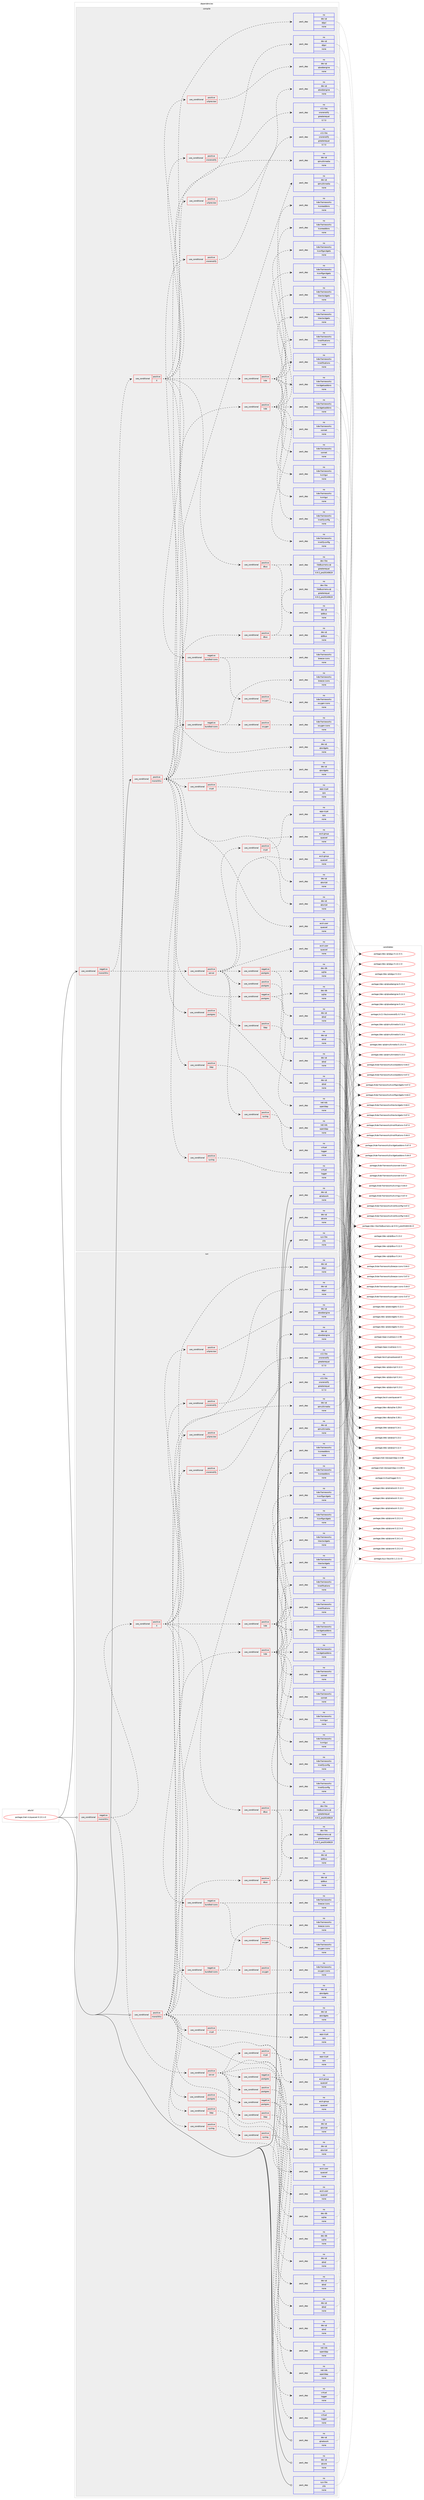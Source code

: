 digraph prolog {

# *************
# Graph options
# *************

newrank=true;
concentrate=true;
compound=true;
graph [rankdir=LR,fontname=Helvetica,fontsize=10,ranksep=1.5];#, ranksep=2.5, nodesep=0.2];
edge  [arrowhead=vee];
node  [fontname=Helvetica,fontsize=10];

# **********
# The ebuild
# **********

subgraph cluster_leftcol {
color=gray;
rank=same;
label=<<i>ebuild</i>>;
id [label="portage://net-irc/quassel-0.13.1-r2", color=red, width=4, href="../net-irc/quassel-0.13.1-r2.svg"];
}

# ****************
# The dependencies
# ****************

subgraph cluster_midcol {
color=gray;
label=<<i>dependencies</i>>;
subgraph cluster_compile {
fillcolor="#eeeeee";
style=filled;
label=<<i>compile</i>>;
subgraph cond20102 {
dependency90784 [label=<<TABLE BORDER="0" CELLBORDER="1" CELLSPACING="0" CELLPADDING="4"><TR><TD ROWSPAN="3" CELLPADDING="10">use_conditional</TD></TR><TR><TD>negative</TD></TR><TR><TD>monolithic</TD></TR></TABLE>>, shape=none, color=red];
subgraph cond20103 {
dependency90785 [label=<<TABLE BORDER="0" CELLBORDER="1" CELLSPACING="0" CELLPADDING="4"><TR><TD ROWSPAN="3" CELLPADDING="10">use_conditional</TD></TR><TR><TD>positive</TD></TR><TR><TD>server</TD></TR></TABLE>>, shape=none, color=red];
subgraph pack68996 {
dependency90786 [label=<<TABLE BORDER="0" CELLBORDER="1" CELLSPACING="0" CELLPADDING="4" WIDTH="220"><TR><TD ROWSPAN="6" CELLPADDING="30">pack_dep</TD></TR><TR><TD WIDTH="110">no</TD></TR><TR><TD>acct-group</TD></TR><TR><TD>quassel</TD></TR><TR><TD>none</TD></TR><TR><TD></TD></TR></TABLE>>, shape=none, color=blue];
}
dependency90785:e -> dependency90786:w [weight=20,style="dashed",arrowhead="vee"];
subgraph pack68997 {
dependency90787 [label=<<TABLE BORDER="0" CELLBORDER="1" CELLSPACING="0" CELLPADDING="4" WIDTH="220"><TR><TD ROWSPAN="6" CELLPADDING="30">pack_dep</TD></TR><TR><TD WIDTH="110">no</TD></TR><TR><TD>acct-user</TD></TR><TR><TD>quassel</TD></TR><TR><TD>none</TD></TR><TR><TD></TD></TR></TABLE>>, shape=none, color=blue];
}
dependency90785:e -> dependency90787:w [weight=20,style="dashed",arrowhead="vee"];
subgraph pack68998 {
dependency90788 [label=<<TABLE BORDER="0" CELLBORDER="1" CELLSPACING="0" CELLPADDING="4" WIDTH="220"><TR><TD ROWSPAN="6" CELLPADDING="30">pack_dep</TD></TR><TR><TD WIDTH="110">no</TD></TR><TR><TD>dev-qt</TD></TR><TR><TD>qtscript</TD></TR><TR><TD>none</TD></TR><TR><TD></TD></TR></TABLE>>, shape=none, color=blue];
}
dependency90785:e -> dependency90788:w [weight=20,style="dashed",arrowhead="vee"];
subgraph cond20104 {
dependency90789 [label=<<TABLE BORDER="0" CELLBORDER="1" CELLSPACING="0" CELLPADDING="4"><TR><TD ROWSPAN="3" CELLPADDING="10">use_conditional</TD></TR><TR><TD>positive</TD></TR><TR><TD>crypt</TD></TR></TABLE>>, shape=none, color=red];
subgraph pack68999 {
dependency90790 [label=<<TABLE BORDER="0" CELLBORDER="1" CELLSPACING="0" CELLPADDING="4" WIDTH="220"><TR><TD ROWSPAN="6" CELLPADDING="30">pack_dep</TD></TR><TR><TD WIDTH="110">no</TD></TR><TR><TD>app-crypt</TD></TR><TR><TD>qca</TD></TR><TR><TD>none</TD></TR><TR><TD></TD></TR></TABLE>>, shape=none, color=blue];
}
dependency90789:e -> dependency90790:w [weight=20,style="dashed",arrowhead="vee"];
}
dependency90785:e -> dependency90789:w [weight=20,style="dashed",arrowhead="vee"];
subgraph cond20105 {
dependency90791 [label=<<TABLE BORDER="0" CELLBORDER="1" CELLSPACING="0" CELLPADDING="4"><TR><TD ROWSPAN="3" CELLPADDING="10">use_conditional</TD></TR><TR><TD>positive</TD></TR><TR><TD>ldap</TD></TR></TABLE>>, shape=none, color=red];
subgraph pack69000 {
dependency90792 [label=<<TABLE BORDER="0" CELLBORDER="1" CELLSPACING="0" CELLPADDING="4" WIDTH="220"><TR><TD ROWSPAN="6" CELLPADDING="30">pack_dep</TD></TR><TR><TD WIDTH="110">no</TD></TR><TR><TD>net-nds</TD></TR><TR><TD>openldap</TD></TR><TR><TD>none</TD></TR><TR><TD></TD></TR></TABLE>>, shape=none, color=blue];
}
dependency90791:e -> dependency90792:w [weight=20,style="dashed",arrowhead="vee"];
}
dependency90785:e -> dependency90791:w [weight=20,style="dashed",arrowhead="vee"];
subgraph cond20106 {
dependency90793 [label=<<TABLE BORDER="0" CELLBORDER="1" CELLSPACING="0" CELLPADDING="4"><TR><TD ROWSPAN="3" CELLPADDING="10">use_conditional</TD></TR><TR><TD>positive</TD></TR><TR><TD>postgres</TD></TR></TABLE>>, shape=none, color=red];
subgraph pack69001 {
dependency90794 [label=<<TABLE BORDER="0" CELLBORDER="1" CELLSPACING="0" CELLPADDING="4" WIDTH="220"><TR><TD ROWSPAN="6" CELLPADDING="30">pack_dep</TD></TR><TR><TD WIDTH="110">no</TD></TR><TR><TD>dev-qt</TD></TR><TR><TD>qtsql</TD></TR><TR><TD>none</TD></TR><TR><TD></TD></TR></TABLE>>, shape=none, color=blue];
}
dependency90793:e -> dependency90794:w [weight=20,style="dashed",arrowhead="vee"];
}
dependency90785:e -> dependency90793:w [weight=20,style="dashed",arrowhead="vee"];
subgraph cond20107 {
dependency90795 [label=<<TABLE BORDER="0" CELLBORDER="1" CELLSPACING="0" CELLPADDING="4"><TR><TD ROWSPAN="3" CELLPADDING="10">use_conditional</TD></TR><TR><TD>negative</TD></TR><TR><TD>postgres</TD></TR></TABLE>>, shape=none, color=red];
subgraph pack69002 {
dependency90796 [label=<<TABLE BORDER="0" CELLBORDER="1" CELLSPACING="0" CELLPADDING="4" WIDTH="220"><TR><TD ROWSPAN="6" CELLPADDING="30">pack_dep</TD></TR><TR><TD WIDTH="110">no</TD></TR><TR><TD>dev-qt</TD></TR><TR><TD>qtsql</TD></TR><TR><TD>none</TD></TR><TR><TD></TD></TR></TABLE>>, shape=none, color=blue];
}
dependency90795:e -> dependency90796:w [weight=20,style="dashed",arrowhead="vee"];
subgraph pack69003 {
dependency90797 [label=<<TABLE BORDER="0" CELLBORDER="1" CELLSPACING="0" CELLPADDING="4" WIDTH="220"><TR><TD ROWSPAN="6" CELLPADDING="30">pack_dep</TD></TR><TR><TD WIDTH="110">no</TD></TR><TR><TD>dev-db</TD></TR><TR><TD>sqlite</TD></TR><TR><TD>none</TD></TR><TR><TD></TD></TR></TABLE>>, shape=none, color=blue];
}
dependency90795:e -> dependency90797:w [weight=20,style="dashed",arrowhead="vee"];
}
dependency90785:e -> dependency90795:w [weight=20,style="dashed",arrowhead="vee"];
subgraph cond20108 {
dependency90798 [label=<<TABLE BORDER="0" CELLBORDER="1" CELLSPACING="0" CELLPADDING="4"><TR><TD ROWSPAN="3" CELLPADDING="10">use_conditional</TD></TR><TR><TD>positive</TD></TR><TR><TD>syslog</TD></TR></TABLE>>, shape=none, color=red];
subgraph pack69004 {
dependency90799 [label=<<TABLE BORDER="0" CELLBORDER="1" CELLSPACING="0" CELLPADDING="4" WIDTH="220"><TR><TD ROWSPAN="6" CELLPADDING="30">pack_dep</TD></TR><TR><TD WIDTH="110">no</TD></TR><TR><TD>virtual</TD></TR><TR><TD>logger</TD></TR><TR><TD>none</TD></TR><TR><TD></TD></TR></TABLE>>, shape=none, color=blue];
}
dependency90798:e -> dependency90799:w [weight=20,style="dashed",arrowhead="vee"];
}
dependency90785:e -> dependency90798:w [weight=20,style="dashed",arrowhead="vee"];
}
dependency90784:e -> dependency90785:w [weight=20,style="dashed",arrowhead="vee"];
subgraph cond20109 {
dependency90800 [label=<<TABLE BORDER="0" CELLBORDER="1" CELLSPACING="0" CELLPADDING="4"><TR><TD ROWSPAN="3" CELLPADDING="10">use_conditional</TD></TR><TR><TD>positive</TD></TR><TR><TD>X</TD></TR></TABLE>>, shape=none, color=red];
subgraph pack69005 {
dependency90801 [label=<<TABLE BORDER="0" CELLBORDER="1" CELLSPACING="0" CELLPADDING="4" WIDTH="220"><TR><TD ROWSPAN="6" CELLPADDING="30">pack_dep</TD></TR><TR><TD WIDTH="110">no</TD></TR><TR><TD>dev-qt</TD></TR><TR><TD>qtgui</TD></TR><TR><TD>none</TD></TR><TR><TD></TD></TR></TABLE>>, shape=none, color=blue];
}
dependency90800:e -> dependency90801:w [weight=20,style="dashed",arrowhead="vee"];
subgraph pack69006 {
dependency90802 [label=<<TABLE BORDER="0" CELLBORDER="1" CELLSPACING="0" CELLPADDING="4" WIDTH="220"><TR><TD ROWSPAN="6" CELLPADDING="30">pack_dep</TD></TR><TR><TD WIDTH="110">no</TD></TR><TR><TD>dev-qt</TD></TR><TR><TD>qtmultimedia</TD></TR><TR><TD>none</TD></TR><TR><TD></TD></TR></TABLE>>, shape=none, color=blue];
}
dependency90800:e -> dependency90802:w [weight=20,style="dashed",arrowhead="vee"];
subgraph pack69007 {
dependency90803 [label=<<TABLE BORDER="0" CELLBORDER="1" CELLSPACING="0" CELLPADDING="4" WIDTH="220"><TR><TD ROWSPAN="6" CELLPADDING="30">pack_dep</TD></TR><TR><TD WIDTH="110">no</TD></TR><TR><TD>dev-qt</TD></TR><TR><TD>qtwidgets</TD></TR><TR><TD>none</TD></TR><TR><TD></TD></TR></TABLE>>, shape=none, color=blue];
}
dependency90800:e -> dependency90803:w [weight=20,style="dashed",arrowhead="vee"];
subgraph cond20110 {
dependency90804 [label=<<TABLE BORDER="0" CELLBORDER="1" CELLSPACING="0" CELLPADDING="4"><TR><TD ROWSPAN="3" CELLPADDING="10">use_conditional</TD></TR><TR><TD>negative</TD></TR><TR><TD>bundled-icons</TD></TR></TABLE>>, shape=none, color=red];
subgraph pack69008 {
dependency90805 [label=<<TABLE BORDER="0" CELLBORDER="1" CELLSPACING="0" CELLPADDING="4" WIDTH="220"><TR><TD ROWSPAN="6" CELLPADDING="30">pack_dep</TD></TR><TR><TD WIDTH="110">no</TD></TR><TR><TD>kde-frameworks</TD></TR><TR><TD>breeze-icons</TD></TR><TR><TD>none</TD></TR><TR><TD></TD></TR></TABLE>>, shape=none, color=blue];
}
dependency90804:e -> dependency90805:w [weight=20,style="dashed",arrowhead="vee"];
subgraph cond20111 {
dependency90806 [label=<<TABLE BORDER="0" CELLBORDER="1" CELLSPACING="0" CELLPADDING="4"><TR><TD ROWSPAN="3" CELLPADDING="10">use_conditional</TD></TR><TR><TD>positive</TD></TR><TR><TD>oxygen</TD></TR></TABLE>>, shape=none, color=red];
subgraph pack69009 {
dependency90807 [label=<<TABLE BORDER="0" CELLBORDER="1" CELLSPACING="0" CELLPADDING="4" WIDTH="220"><TR><TD ROWSPAN="6" CELLPADDING="30">pack_dep</TD></TR><TR><TD WIDTH="110">no</TD></TR><TR><TD>kde-frameworks</TD></TR><TR><TD>oxygen-icons</TD></TR><TR><TD>none</TD></TR><TR><TD></TD></TR></TABLE>>, shape=none, color=blue];
}
dependency90806:e -> dependency90807:w [weight=20,style="dashed",arrowhead="vee"];
}
dependency90804:e -> dependency90806:w [weight=20,style="dashed",arrowhead="vee"];
}
dependency90800:e -> dependency90804:w [weight=20,style="dashed",arrowhead="vee"];
subgraph cond20112 {
dependency90808 [label=<<TABLE BORDER="0" CELLBORDER="1" CELLSPACING="0" CELLPADDING="4"><TR><TD ROWSPAN="3" CELLPADDING="10">use_conditional</TD></TR><TR><TD>positive</TD></TR><TR><TD>dbus</TD></TR></TABLE>>, shape=none, color=red];
subgraph pack69010 {
dependency90809 [label=<<TABLE BORDER="0" CELLBORDER="1" CELLSPACING="0" CELLPADDING="4" WIDTH="220"><TR><TD ROWSPAN="6" CELLPADDING="30">pack_dep</TD></TR><TR><TD WIDTH="110">no</TD></TR><TR><TD>dev-libs</TD></TR><TR><TD>libdbusmenu-qt</TD></TR><TR><TD>greaterequal</TD></TR><TR><TD>0.9.3_pre20140619</TD></TR></TABLE>>, shape=none, color=blue];
}
dependency90808:e -> dependency90809:w [weight=20,style="dashed",arrowhead="vee"];
subgraph pack69011 {
dependency90810 [label=<<TABLE BORDER="0" CELLBORDER="1" CELLSPACING="0" CELLPADDING="4" WIDTH="220"><TR><TD ROWSPAN="6" CELLPADDING="30">pack_dep</TD></TR><TR><TD WIDTH="110">no</TD></TR><TR><TD>dev-qt</TD></TR><TR><TD>qtdbus</TD></TR><TR><TD>none</TD></TR><TR><TD></TD></TR></TABLE>>, shape=none, color=blue];
}
dependency90808:e -> dependency90810:w [weight=20,style="dashed",arrowhead="vee"];
}
dependency90800:e -> dependency90808:w [weight=20,style="dashed",arrowhead="vee"];
subgraph cond20113 {
dependency90811 [label=<<TABLE BORDER="0" CELLBORDER="1" CELLSPACING="0" CELLPADDING="4"><TR><TD ROWSPAN="3" CELLPADDING="10">use_conditional</TD></TR><TR><TD>positive</TD></TR><TR><TD>kde</TD></TR></TABLE>>, shape=none, color=red];
subgraph pack69012 {
dependency90812 [label=<<TABLE BORDER="0" CELLBORDER="1" CELLSPACING="0" CELLPADDING="4" WIDTH="220"><TR><TD ROWSPAN="6" CELLPADDING="30">pack_dep</TD></TR><TR><TD WIDTH="110">no</TD></TR><TR><TD>kde-frameworks</TD></TR><TR><TD>kconfigwidgets</TD></TR><TR><TD>none</TD></TR><TR><TD></TD></TR></TABLE>>, shape=none, color=blue];
}
dependency90811:e -> dependency90812:w [weight=20,style="dashed",arrowhead="vee"];
subgraph pack69013 {
dependency90813 [label=<<TABLE BORDER="0" CELLBORDER="1" CELLSPACING="0" CELLPADDING="4" WIDTH="220"><TR><TD ROWSPAN="6" CELLPADDING="30">pack_dep</TD></TR><TR><TD WIDTH="110">no</TD></TR><TR><TD>kde-frameworks</TD></TR><TR><TD>kcoreaddons</TD></TR><TR><TD>none</TD></TR><TR><TD></TD></TR></TABLE>>, shape=none, color=blue];
}
dependency90811:e -> dependency90813:w [weight=20,style="dashed",arrowhead="vee"];
subgraph pack69014 {
dependency90814 [label=<<TABLE BORDER="0" CELLBORDER="1" CELLSPACING="0" CELLPADDING="4" WIDTH="220"><TR><TD ROWSPAN="6" CELLPADDING="30">pack_dep</TD></TR><TR><TD WIDTH="110">no</TD></TR><TR><TD>kde-frameworks</TD></TR><TR><TD>knotifications</TD></TR><TR><TD>none</TD></TR><TR><TD></TD></TR></TABLE>>, shape=none, color=blue];
}
dependency90811:e -> dependency90814:w [weight=20,style="dashed",arrowhead="vee"];
subgraph pack69015 {
dependency90815 [label=<<TABLE BORDER="0" CELLBORDER="1" CELLSPACING="0" CELLPADDING="4" WIDTH="220"><TR><TD ROWSPAN="6" CELLPADDING="30">pack_dep</TD></TR><TR><TD WIDTH="110">no</TD></TR><TR><TD>kde-frameworks</TD></TR><TR><TD>knotifyconfig</TD></TR><TR><TD>none</TD></TR><TR><TD></TD></TR></TABLE>>, shape=none, color=blue];
}
dependency90811:e -> dependency90815:w [weight=20,style="dashed",arrowhead="vee"];
subgraph pack69016 {
dependency90816 [label=<<TABLE BORDER="0" CELLBORDER="1" CELLSPACING="0" CELLPADDING="4" WIDTH="220"><TR><TD ROWSPAN="6" CELLPADDING="30">pack_dep</TD></TR><TR><TD WIDTH="110">no</TD></TR><TR><TD>kde-frameworks</TD></TR><TR><TD>ktextwidgets</TD></TR><TR><TD>none</TD></TR><TR><TD></TD></TR></TABLE>>, shape=none, color=blue];
}
dependency90811:e -> dependency90816:w [weight=20,style="dashed",arrowhead="vee"];
subgraph pack69017 {
dependency90817 [label=<<TABLE BORDER="0" CELLBORDER="1" CELLSPACING="0" CELLPADDING="4" WIDTH="220"><TR><TD ROWSPAN="6" CELLPADDING="30">pack_dep</TD></TR><TR><TD WIDTH="110">no</TD></TR><TR><TD>kde-frameworks</TD></TR><TR><TD>kwidgetsaddons</TD></TR><TR><TD>none</TD></TR><TR><TD></TD></TR></TABLE>>, shape=none, color=blue];
}
dependency90811:e -> dependency90817:w [weight=20,style="dashed",arrowhead="vee"];
subgraph pack69018 {
dependency90818 [label=<<TABLE BORDER="0" CELLBORDER="1" CELLSPACING="0" CELLPADDING="4" WIDTH="220"><TR><TD ROWSPAN="6" CELLPADDING="30">pack_dep</TD></TR><TR><TD WIDTH="110">no</TD></TR><TR><TD>kde-frameworks</TD></TR><TR><TD>kxmlgui</TD></TR><TR><TD>none</TD></TR><TR><TD></TD></TR></TABLE>>, shape=none, color=blue];
}
dependency90811:e -> dependency90818:w [weight=20,style="dashed",arrowhead="vee"];
subgraph pack69019 {
dependency90819 [label=<<TABLE BORDER="0" CELLBORDER="1" CELLSPACING="0" CELLPADDING="4" WIDTH="220"><TR><TD ROWSPAN="6" CELLPADDING="30">pack_dep</TD></TR><TR><TD WIDTH="110">no</TD></TR><TR><TD>kde-frameworks</TD></TR><TR><TD>sonnet</TD></TR><TR><TD>none</TD></TR><TR><TD></TD></TR></TABLE>>, shape=none, color=blue];
}
dependency90811:e -> dependency90819:w [weight=20,style="dashed",arrowhead="vee"];
}
dependency90800:e -> dependency90811:w [weight=20,style="dashed",arrowhead="vee"];
subgraph cond20114 {
dependency90820 [label=<<TABLE BORDER="0" CELLBORDER="1" CELLSPACING="0" CELLPADDING="4"><TR><TD ROWSPAN="3" CELLPADDING="10">use_conditional</TD></TR><TR><TD>positive</TD></TR><TR><TD>snorenotify</TD></TR></TABLE>>, shape=none, color=red];
subgraph pack69020 {
dependency90821 [label=<<TABLE BORDER="0" CELLBORDER="1" CELLSPACING="0" CELLPADDING="4" WIDTH="220"><TR><TD ROWSPAN="6" CELLPADDING="30">pack_dep</TD></TR><TR><TD WIDTH="110">no</TD></TR><TR><TD>x11-libs</TD></TR><TR><TD>snorenotify</TD></TR><TR><TD>greaterequal</TD></TR><TR><TD>0.7.0</TD></TR></TABLE>>, shape=none, color=blue];
}
dependency90820:e -> dependency90821:w [weight=20,style="dashed",arrowhead="vee"];
}
dependency90800:e -> dependency90820:w [weight=20,style="dashed",arrowhead="vee"];
subgraph cond20115 {
dependency90822 [label=<<TABLE BORDER="0" CELLBORDER="1" CELLSPACING="0" CELLPADDING="4"><TR><TD ROWSPAN="3" CELLPADDING="10">use_conditional</TD></TR><TR><TD>positive</TD></TR><TR><TD>urlpreview</TD></TR></TABLE>>, shape=none, color=red];
subgraph pack69021 {
dependency90823 [label=<<TABLE BORDER="0" CELLBORDER="1" CELLSPACING="0" CELLPADDING="4" WIDTH="220"><TR><TD ROWSPAN="6" CELLPADDING="30">pack_dep</TD></TR><TR><TD WIDTH="110">no</TD></TR><TR><TD>dev-qt</TD></TR><TR><TD>qtwebengine</TD></TR><TR><TD>none</TD></TR><TR><TD></TD></TR></TABLE>>, shape=none, color=blue];
}
dependency90822:e -> dependency90823:w [weight=20,style="dashed",arrowhead="vee"];
}
dependency90800:e -> dependency90822:w [weight=20,style="dashed",arrowhead="vee"];
}
dependency90784:e -> dependency90800:w [weight=20,style="dashed",arrowhead="vee"];
}
id:e -> dependency90784:w [weight=20,style="solid",arrowhead="vee"];
subgraph cond20116 {
dependency90824 [label=<<TABLE BORDER="0" CELLBORDER="1" CELLSPACING="0" CELLPADDING="4"><TR><TD ROWSPAN="3" CELLPADDING="10">use_conditional</TD></TR><TR><TD>positive</TD></TR><TR><TD>monolithic</TD></TR></TABLE>>, shape=none, color=red];
subgraph pack69022 {
dependency90825 [label=<<TABLE BORDER="0" CELLBORDER="1" CELLSPACING="0" CELLPADDING="4" WIDTH="220"><TR><TD ROWSPAN="6" CELLPADDING="30">pack_dep</TD></TR><TR><TD WIDTH="110">no</TD></TR><TR><TD>acct-group</TD></TR><TR><TD>quassel</TD></TR><TR><TD>none</TD></TR><TR><TD></TD></TR></TABLE>>, shape=none, color=blue];
}
dependency90824:e -> dependency90825:w [weight=20,style="dashed",arrowhead="vee"];
subgraph pack69023 {
dependency90826 [label=<<TABLE BORDER="0" CELLBORDER="1" CELLSPACING="0" CELLPADDING="4" WIDTH="220"><TR><TD ROWSPAN="6" CELLPADDING="30">pack_dep</TD></TR><TR><TD WIDTH="110">no</TD></TR><TR><TD>acct-user</TD></TR><TR><TD>quassel</TD></TR><TR><TD>none</TD></TR><TR><TD></TD></TR></TABLE>>, shape=none, color=blue];
}
dependency90824:e -> dependency90826:w [weight=20,style="dashed",arrowhead="vee"];
subgraph pack69024 {
dependency90827 [label=<<TABLE BORDER="0" CELLBORDER="1" CELLSPACING="0" CELLPADDING="4" WIDTH="220"><TR><TD ROWSPAN="6" CELLPADDING="30">pack_dep</TD></TR><TR><TD WIDTH="110">no</TD></TR><TR><TD>dev-qt</TD></TR><TR><TD>qtscript</TD></TR><TR><TD>none</TD></TR><TR><TD></TD></TR></TABLE>>, shape=none, color=blue];
}
dependency90824:e -> dependency90827:w [weight=20,style="dashed",arrowhead="vee"];
subgraph cond20117 {
dependency90828 [label=<<TABLE BORDER="0" CELLBORDER="1" CELLSPACING="0" CELLPADDING="4"><TR><TD ROWSPAN="3" CELLPADDING="10">use_conditional</TD></TR><TR><TD>positive</TD></TR><TR><TD>crypt</TD></TR></TABLE>>, shape=none, color=red];
subgraph pack69025 {
dependency90829 [label=<<TABLE BORDER="0" CELLBORDER="1" CELLSPACING="0" CELLPADDING="4" WIDTH="220"><TR><TD ROWSPAN="6" CELLPADDING="30">pack_dep</TD></TR><TR><TD WIDTH="110">no</TD></TR><TR><TD>app-crypt</TD></TR><TR><TD>qca</TD></TR><TR><TD>none</TD></TR><TR><TD></TD></TR></TABLE>>, shape=none, color=blue];
}
dependency90828:e -> dependency90829:w [weight=20,style="dashed",arrowhead="vee"];
}
dependency90824:e -> dependency90828:w [weight=20,style="dashed",arrowhead="vee"];
subgraph cond20118 {
dependency90830 [label=<<TABLE BORDER="0" CELLBORDER="1" CELLSPACING="0" CELLPADDING="4"><TR><TD ROWSPAN="3" CELLPADDING="10">use_conditional</TD></TR><TR><TD>positive</TD></TR><TR><TD>ldap</TD></TR></TABLE>>, shape=none, color=red];
subgraph pack69026 {
dependency90831 [label=<<TABLE BORDER="0" CELLBORDER="1" CELLSPACING="0" CELLPADDING="4" WIDTH="220"><TR><TD ROWSPAN="6" CELLPADDING="30">pack_dep</TD></TR><TR><TD WIDTH="110">no</TD></TR><TR><TD>net-nds</TD></TR><TR><TD>openldap</TD></TR><TR><TD>none</TD></TR><TR><TD></TD></TR></TABLE>>, shape=none, color=blue];
}
dependency90830:e -> dependency90831:w [weight=20,style="dashed",arrowhead="vee"];
}
dependency90824:e -> dependency90830:w [weight=20,style="dashed",arrowhead="vee"];
subgraph cond20119 {
dependency90832 [label=<<TABLE BORDER="0" CELLBORDER="1" CELLSPACING="0" CELLPADDING="4"><TR><TD ROWSPAN="3" CELLPADDING="10">use_conditional</TD></TR><TR><TD>positive</TD></TR><TR><TD>postgres</TD></TR></TABLE>>, shape=none, color=red];
subgraph pack69027 {
dependency90833 [label=<<TABLE BORDER="0" CELLBORDER="1" CELLSPACING="0" CELLPADDING="4" WIDTH="220"><TR><TD ROWSPAN="6" CELLPADDING="30">pack_dep</TD></TR><TR><TD WIDTH="110">no</TD></TR><TR><TD>dev-qt</TD></TR><TR><TD>qtsql</TD></TR><TR><TD>none</TD></TR><TR><TD></TD></TR></TABLE>>, shape=none, color=blue];
}
dependency90832:e -> dependency90833:w [weight=20,style="dashed",arrowhead="vee"];
}
dependency90824:e -> dependency90832:w [weight=20,style="dashed",arrowhead="vee"];
subgraph cond20120 {
dependency90834 [label=<<TABLE BORDER="0" CELLBORDER="1" CELLSPACING="0" CELLPADDING="4"><TR><TD ROWSPAN="3" CELLPADDING="10">use_conditional</TD></TR><TR><TD>negative</TD></TR><TR><TD>postgres</TD></TR></TABLE>>, shape=none, color=red];
subgraph pack69028 {
dependency90835 [label=<<TABLE BORDER="0" CELLBORDER="1" CELLSPACING="0" CELLPADDING="4" WIDTH="220"><TR><TD ROWSPAN="6" CELLPADDING="30">pack_dep</TD></TR><TR><TD WIDTH="110">no</TD></TR><TR><TD>dev-qt</TD></TR><TR><TD>qtsql</TD></TR><TR><TD>none</TD></TR><TR><TD></TD></TR></TABLE>>, shape=none, color=blue];
}
dependency90834:e -> dependency90835:w [weight=20,style="dashed",arrowhead="vee"];
subgraph pack69029 {
dependency90836 [label=<<TABLE BORDER="0" CELLBORDER="1" CELLSPACING="0" CELLPADDING="4" WIDTH="220"><TR><TD ROWSPAN="6" CELLPADDING="30">pack_dep</TD></TR><TR><TD WIDTH="110">no</TD></TR><TR><TD>dev-db</TD></TR><TR><TD>sqlite</TD></TR><TR><TD>none</TD></TR><TR><TD></TD></TR></TABLE>>, shape=none, color=blue];
}
dependency90834:e -> dependency90836:w [weight=20,style="dashed",arrowhead="vee"];
}
dependency90824:e -> dependency90834:w [weight=20,style="dashed",arrowhead="vee"];
subgraph cond20121 {
dependency90837 [label=<<TABLE BORDER="0" CELLBORDER="1" CELLSPACING="0" CELLPADDING="4"><TR><TD ROWSPAN="3" CELLPADDING="10">use_conditional</TD></TR><TR><TD>positive</TD></TR><TR><TD>syslog</TD></TR></TABLE>>, shape=none, color=red];
subgraph pack69030 {
dependency90838 [label=<<TABLE BORDER="0" CELLBORDER="1" CELLSPACING="0" CELLPADDING="4" WIDTH="220"><TR><TD ROWSPAN="6" CELLPADDING="30">pack_dep</TD></TR><TR><TD WIDTH="110">no</TD></TR><TR><TD>virtual</TD></TR><TR><TD>logger</TD></TR><TR><TD>none</TD></TR><TR><TD></TD></TR></TABLE>>, shape=none, color=blue];
}
dependency90837:e -> dependency90838:w [weight=20,style="dashed",arrowhead="vee"];
}
dependency90824:e -> dependency90837:w [weight=20,style="dashed",arrowhead="vee"];
subgraph pack69031 {
dependency90839 [label=<<TABLE BORDER="0" CELLBORDER="1" CELLSPACING="0" CELLPADDING="4" WIDTH="220"><TR><TD ROWSPAN="6" CELLPADDING="30">pack_dep</TD></TR><TR><TD WIDTH="110">no</TD></TR><TR><TD>dev-qt</TD></TR><TR><TD>qtgui</TD></TR><TR><TD>none</TD></TR><TR><TD></TD></TR></TABLE>>, shape=none, color=blue];
}
dependency90824:e -> dependency90839:w [weight=20,style="dashed",arrowhead="vee"];
subgraph pack69032 {
dependency90840 [label=<<TABLE BORDER="0" CELLBORDER="1" CELLSPACING="0" CELLPADDING="4" WIDTH="220"><TR><TD ROWSPAN="6" CELLPADDING="30">pack_dep</TD></TR><TR><TD WIDTH="110">no</TD></TR><TR><TD>dev-qt</TD></TR><TR><TD>qtmultimedia</TD></TR><TR><TD>none</TD></TR><TR><TD></TD></TR></TABLE>>, shape=none, color=blue];
}
dependency90824:e -> dependency90840:w [weight=20,style="dashed",arrowhead="vee"];
subgraph pack69033 {
dependency90841 [label=<<TABLE BORDER="0" CELLBORDER="1" CELLSPACING="0" CELLPADDING="4" WIDTH="220"><TR><TD ROWSPAN="6" CELLPADDING="30">pack_dep</TD></TR><TR><TD WIDTH="110">no</TD></TR><TR><TD>dev-qt</TD></TR><TR><TD>qtwidgets</TD></TR><TR><TD>none</TD></TR><TR><TD></TD></TR></TABLE>>, shape=none, color=blue];
}
dependency90824:e -> dependency90841:w [weight=20,style="dashed",arrowhead="vee"];
subgraph cond20122 {
dependency90842 [label=<<TABLE BORDER="0" CELLBORDER="1" CELLSPACING="0" CELLPADDING="4"><TR><TD ROWSPAN="3" CELLPADDING="10">use_conditional</TD></TR><TR><TD>negative</TD></TR><TR><TD>bundled-icons</TD></TR></TABLE>>, shape=none, color=red];
subgraph pack69034 {
dependency90843 [label=<<TABLE BORDER="0" CELLBORDER="1" CELLSPACING="0" CELLPADDING="4" WIDTH="220"><TR><TD ROWSPAN="6" CELLPADDING="30">pack_dep</TD></TR><TR><TD WIDTH="110">no</TD></TR><TR><TD>kde-frameworks</TD></TR><TR><TD>breeze-icons</TD></TR><TR><TD>none</TD></TR><TR><TD></TD></TR></TABLE>>, shape=none, color=blue];
}
dependency90842:e -> dependency90843:w [weight=20,style="dashed",arrowhead="vee"];
subgraph cond20123 {
dependency90844 [label=<<TABLE BORDER="0" CELLBORDER="1" CELLSPACING="0" CELLPADDING="4"><TR><TD ROWSPAN="3" CELLPADDING="10">use_conditional</TD></TR><TR><TD>positive</TD></TR><TR><TD>oxygen</TD></TR></TABLE>>, shape=none, color=red];
subgraph pack69035 {
dependency90845 [label=<<TABLE BORDER="0" CELLBORDER="1" CELLSPACING="0" CELLPADDING="4" WIDTH="220"><TR><TD ROWSPAN="6" CELLPADDING="30">pack_dep</TD></TR><TR><TD WIDTH="110">no</TD></TR><TR><TD>kde-frameworks</TD></TR><TR><TD>oxygen-icons</TD></TR><TR><TD>none</TD></TR><TR><TD></TD></TR></TABLE>>, shape=none, color=blue];
}
dependency90844:e -> dependency90845:w [weight=20,style="dashed",arrowhead="vee"];
}
dependency90842:e -> dependency90844:w [weight=20,style="dashed",arrowhead="vee"];
}
dependency90824:e -> dependency90842:w [weight=20,style="dashed",arrowhead="vee"];
subgraph cond20124 {
dependency90846 [label=<<TABLE BORDER="0" CELLBORDER="1" CELLSPACING="0" CELLPADDING="4"><TR><TD ROWSPAN="3" CELLPADDING="10">use_conditional</TD></TR><TR><TD>positive</TD></TR><TR><TD>dbus</TD></TR></TABLE>>, shape=none, color=red];
subgraph pack69036 {
dependency90847 [label=<<TABLE BORDER="0" CELLBORDER="1" CELLSPACING="0" CELLPADDING="4" WIDTH="220"><TR><TD ROWSPAN="6" CELLPADDING="30">pack_dep</TD></TR><TR><TD WIDTH="110">no</TD></TR><TR><TD>dev-libs</TD></TR><TR><TD>libdbusmenu-qt</TD></TR><TR><TD>greaterequal</TD></TR><TR><TD>0.9.3_pre20140619</TD></TR></TABLE>>, shape=none, color=blue];
}
dependency90846:e -> dependency90847:w [weight=20,style="dashed",arrowhead="vee"];
subgraph pack69037 {
dependency90848 [label=<<TABLE BORDER="0" CELLBORDER="1" CELLSPACING="0" CELLPADDING="4" WIDTH="220"><TR><TD ROWSPAN="6" CELLPADDING="30">pack_dep</TD></TR><TR><TD WIDTH="110">no</TD></TR><TR><TD>dev-qt</TD></TR><TR><TD>qtdbus</TD></TR><TR><TD>none</TD></TR><TR><TD></TD></TR></TABLE>>, shape=none, color=blue];
}
dependency90846:e -> dependency90848:w [weight=20,style="dashed",arrowhead="vee"];
}
dependency90824:e -> dependency90846:w [weight=20,style="dashed",arrowhead="vee"];
subgraph cond20125 {
dependency90849 [label=<<TABLE BORDER="0" CELLBORDER="1" CELLSPACING="0" CELLPADDING="4"><TR><TD ROWSPAN="3" CELLPADDING="10">use_conditional</TD></TR><TR><TD>positive</TD></TR><TR><TD>kde</TD></TR></TABLE>>, shape=none, color=red];
subgraph pack69038 {
dependency90850 [label=<<TABLE BORDER="0" CELLBORDER="1" CELLSPACING="0" CELLPADDING="4" WIDTH="220"><TR><TD ROWSPAN="6" CELLPADDING="30">pack_dep</TD></TR><TR><TD WIDTH="110">no</TD></TR><TR><TD>kde-frameworks</TD></TR><TR><TD>kconfigwidgets</TD></TR><TR><TD>none</TD></TR><TR><TD></TD></TR></TABLE>>, shape=none, color=blue];
}
dependency90849:e -> dependency90850:w [weight=20,style="dashed",arrowhead="vee"];
subgraph pack69039 {
dependency90851 [label=<<TABLE BORDER="0" CELLBORDER="1" CELLSPACING="0" CELLPADDING="4" WIDTH="220"><TR><TD ROWSPAN="6" CELLPADDING="30">pack_dep</TD></TR><TR><TD WIDTH="110">no</TD></TR><TR><TD>kde-frameworks</TD></TR><TR><TD>kcoreaddons</TD></TR><TR><TD>none</TD></TR><TR><TD></TD></TR></TABLE>>, shape=none, color=blue];
}
dependency90849:e -> dependency90851:w [weight=20,style="dashed",arrowhead="vee"];
subgraph pack69040 {
dependency90852 [label=<<TABLE BORDER="0" CELLBORDER="1" CELLSPACING="0" CELLPADDING="4" WIDTH="220"><TR><TD ROWSPAN="6" CELLPADDING="30">pack_dep</TD></TR><TR><TD WIDTH="110">no</TD></TR><TR><TD>kde-frameworks</TD></TR><TR><TD>knotifications</TD></TR><TR><TD>none</TD></TR><TR><TD></TD></TR></TABLE>>, shape=none, color=blue];
}
dependency90849:e -> dependency90852:w [weight=20,style="dashed",arrowhead="vee"];
subgraph pack69041 {
dependency90853 [label=<<TABLE BORDER="0" CELLBORDER="1" CELLSPACING="0" CELLPADDING="4" WIDTH="220"><TR><TD ROWSPAN="6" CELLPADDING="30">pack_dep</TD></TR><TR><TD WIDTH="110">no</TD></TR><TR><TD>kde-frameworks</TD></TR><TR><TD>knotifyconfig</TD></TR><TR><TD>none</TD></TR><TR><TD></TD></TR></TABLE>>, shape=none, color=blue];
}
dependency90849:e -> dependency90853:w [weight=20,style="dashed",arrowhead="vee"];
subgraph pack69042 {
dependency90854 [label=<<TABLE BORDER="0" CELLBORDER="1" CELLSPACING="0" CELLPADDING="4" WIDTH="220"><TR><TD ROWSPAN="6" CELLPADDING="30">pack_dep</TD></TR><TR><TD WIDTH="110">no</TD></TR><TR><TD>kde-frameworks</TD></TR><TR><TD>ktextwidgets</TD></TR><TR><TD>none</TD></TR><TR><TD></TD></TR></TABLE>>, shape=none, color=blue];
}
dependency90849:e -> dependency90854:w [weight=20,style="dashed",arrowhead="vee"];
subgraph pack69043 {
dependency90855 [label=<<TABLE BORDER="0" CELLBORDER="1" CELLSPACING="0" CELLPADDING="4" WIDTH="220"><TR><TD ROWSPAN="6" CELLPADDING="30">pack_dep</TD></TR><TR><TD WIDTH="110">no</TD></TR><TR><TD>kde-frameworks</TD></TR><TR><TD>kwidgetsaddons</TD></TR><TR><TD>none</TD></TR><TR><TD></TD></TR></TABLE>>, shape=none, color=blue];
}
dependency90849:e -> dependency90855:w [weight=20,style="dashed",arrowhead="vee"];
subgraph pack69044 {
dependency90856 [label=<<TABLE BORDER="0" CELLBORDER="1" CELLSPACING="0" CELLPADDING="4" WIDTH="220"><TR><TD ROWSPAN="6" CELLPADDING="30">pack_dep</TD></TR><TR><TD WIDTH="110">no</TD></TR><TR><TD>kde-frameworks</TD></TR><TR><TD>kxmlgui</TD></TR><TR><TD>none</TD></TR><TR><TD></TD></TR></TABLE>>, shape=none, color=blue];
}
dependency90849:e -> dependency90856:w [weight=20,style="dashed",arrowhead="vee"];
subgraph pack69045 {
dependency90857 [label=<<TABLE BORDER="0" CELLBORDER="1" CELLSPACING="0" CELLPADDING="4" WIDTH="220"><TR><TD ROWSPAN="6" CELLPADDING="30">pack_dep</TD></TR><TR><TD WIDTH="110">no</TD></TR><TR><TD>kde-frameworks</TD></TR><TR><TD>sonnet</TD></TR><TR><TD>none</TD></TR><TR><TD></TD></TR></TABLE>>, shape=none, color=blue];
}
dependency90849:e -> dependency90857:w [weight=20,style="dashed",arrowhead="vee"];
}
dependency90824:e -> dependency90849:w [weight=20,style="dashed",arrowhead="vee"];
subgraph cond20126 {
dependency90858 [label=<<TABLE BORDER="0" CELLBORDER="1" CELLSPACING="0" CELLPADDING="4"><TR><TD ROWSPAN="3" CELLPADDING="10">use_conditional</TD></TR><TR><TD>positive</TD></TR><TR><TD>snorenotify</TD></TR></TABLE>>, shape=none, color=red];
subgraph pack69046 {
dependency90859 [label=<<TABLE BORDER="0" CELLBORDER="1" CELLSPACING="0" CELLPADDING="4" WIDTH="220"><TR><TD ROWSPAN="6" CELLPADDING="30">pack_dep</TD></TR><TR><TD WIDTH="110">no</TD></TR><TR><TD>x11-libs</TD></TR><TR><TD>snorenotify</TD></TR><TR><TD>greaterequal</TD></TR><TR><TD>0.7.0</TD></TR></TABLE>>, shape=none, color=blue];
}
dependency90858:e -> dependency90859:w [weight=20,style="dashed",arrowhead="vee"];
}
dependency90824:e -> dependency90858:w [weight=20,style="dashed",arrowhead="vee"];
subgraph cond20127 {
dependency90860 [label=<<TABLE BORDER="0" CELLBORDER="1" CELLSPACING="0" CELLPADDING="4"><TR><TD ROWSPAN="3" CELLPADDING="10">use_conditional</TD></TR><TR><TD>positive</TD></TR><TR><TD>urlpreview</TD></TR></TABLE>>, shape=none, color=red];
subgraph pack69047 {
dependency90861 [label=<<TABLE BORDER="0" CELLBORDER="1" CELLSPACING="0" CELLPADDING="4" WIDTH="220"><TR><TD ROWSPAN="6" CELLPADDING="30">pack_dep</TD></TR><TR><TD WIDTH="110">no</TD></TR><TR><TD>dev-qt</TD></TR><TR><TD>qtwebengine</TD></TR><TR><TD>none</TD></TR><TR><TD></TD></TR></TABLE>>, shape=none, color=blue];
}
dependency90860:e -> dependency90861:w [weight=20,style="dashed",arrowhead="vee"];
}
dependency90824:e -> dependency90860:w [weight=20,style="dashed",arrowhead="vee"];
}
id:e -> dependency90824:w [weight=20,style="solid",arrowhead="vee"];
subgraph pack69048 {
dependency90862 [label=<<TABLE BORDER="0" CELLBORDER="1" CELLSPACING="0" CELLPADDING="4" WIDTH="220"><TR><TD ROWSPAN="6" CELLPADDING="30">pack_dep</TD></TR><TR><TD WIDTH="110">no</TD></TR><TR><TD>dev-qt</TD></TR><TR><TD>qtcore</TD></TR><TR><TD>none</TD></TR><TR><TD></TD></TR></TABLE>>, shape=none, color=blue];
}
id:e -> dependency90862:w [weight=20,style="solid",arrowhead="vee"];
subgraph pack69049 {
dependency90863 [label=<<TABLE BORDER="0" CELLBORDER="1" CELLSPACING="0" CELLPADDING="4" WIDTH="220"><TR><TD ROWSPAN="6" CELLPADDING="30">pack_dep</TD></TR><TR><TD WIDTH="110">no</TD></TR><TR><TD>dev-qt</TD></TR><TR><TD>qtnetwork</TD></TR><TR><TD>none</TD></TR><TR><TD></TD></TR></TABLE>>, shape=none, color=blue];
}
id:e -> dependency90863:w [weight=20,style="solid",arrowhead="vee"];
subgraph pack69050 {
dependency90864 [label=<<TABLE BORDER="0" CELLBORDER="1" CELLSPACING="0" CELLPADDING="4" WIDTH="220"><TR><TD ROWSPAN="6" CELLPADDING="30">pack_dep</TD></TR><TR><TD WIDTH="110">no</TD></TR><TR><TD>sys-libs</TD></TR><TR><TD>zlib</TD></TR><TR><TD>none</TD></TR><TR><TD></TD></TR></TABLE>>, shape=none, color=blue];
}
id:e -> dependency90864:w [weight=20,style="solid",arrowhead="vee"];
}
subgraph cluster_compileandrun {
fillcolor="#eeeeee";
style=filled;
label=<<i>compile and run</i>>;
}
subgraph cluster_run {
fillcolor="#eeeeee";
style=filled;
label=<<i>run</i>>;
subgraph cond20128 {
dependency90865 [label=<<TABLE BORDER="0" CELLBORDER="1" CELLSPACING="0" CELLPADDING="4"><TR><TD ROWSPAN="3" CELLPADDING="10">use_conditional</TD></TR><TR><TD>negative</TD></TR><TR><TD>monolithic</TD></TR></TABLE>>, shape=none, color=red];
subgraph cond20129 {
dependency90866 [label=<<TABLE BORDER="0" CELLBORDER="1" CELLSPACING="0" CELLPADDING="4"><TR><TD ROWSPAN="3" CELLPADDING="10">use_conditional</TD></TR><TR><TD>positive</TD></TR><TR><TD>server</TD></TR></TABLE>>, shape=none, color=red];
subgraph pack69051 {
dependency90867 [label=<<TABLE BORDER="0" CELLBORDER="1" CELLSPACING="0" CELLPADDING="4" WIDTH="220"><TR><TD ROWSPAN="6" CELLPADDING="30">pack_dep</TD></TR><TR><TD WIDTH="110">no</TD></TR><TR><TD>acct-group</TD></TR><TR><TD>quassel</TD></TR><TR><TD>none</TD></TR><TR><TD></TD></TR></TABLE>>, shape=none, color=blue];
}
dependency90866:e -> dependency90867:w [weight=20,style="dashed",arrowhead="vee"];
subgraph pack69052 {
dependency90868 [label=<<TABLE BORDER="0" CELLBORDER="1" CELLSPACING="0" CELLPADDING="4" WIDTH="220"><TR><TD ROWSPAN="6" CELLPADDING="30">pack_dep</TD></TR><TR><TD WIDTH="110">no</TD></TR><TR><TD>acct-user</TD></TR><TR><TD>quassel</TD></TR><TR><TD>none</TD></TR><TR><TD></TD></TR></TABLE>>, shape=none, color=blue];
}
dependency90866:e -> dependency90868:w [weight=20,style="dashed",arrowhead="vee"];
subgraph pack69053 {
dependency90869 [label=<<TABLE BORDER="0" CELLBORDER="1" CELLSPACING="0" CELLPADDING="4" WIDTH="220"><TR><TD ROWSPAN="6" CELLPADDING="30">pack_dep</TD></TR><TR><TD WIDTH="110">no</TD></TR><TR><TD>dev-qt</TD></TR><TR><TD>qtscript</TD></TR><TR><TD>none</TD></TR><TR><TD></TD></TR></TABLE>>, shape=none, color=blue];
}
dependency90866:e -> dependency90869:w [weight=20,style="dashed",arrowhead="vee"];
subgraph cond20130 {
dependency90870 [label=<<TABLE BORDER="0" CELLBORDER="1" CELLSPACING="0" CELLPADDING="4"><TR><TD ROWSPAN="3" CELLPADDING="10">use_conditional</TD></TR><TR><TD>positive</TD></TR><TR><TD>crypt</TD></TR></TABLE>>, shape=none, color=red];
subgraph pack69054 {
dependency90871 [label=<<TABLE BORDER="0" CELLBORDER="1" CELLSPACING="0" CELLPADDING="4" WIDTH="220"><TR><TD ROWSPAN="6" CELLPADDING="30">pack_dep</TD></TR><TR><TD WIDTH="110">no</TD></TR><TR><TD>app-crypt</TD></TR><TR><TD>qca</TD></TR><TR><TD>none</TD></TR><TR><TD></TD></TR></TABLE>>, shape=none, color=blue];
}
dependency90870:e -> dependency90871:w [weight=20,style="dashed",arrowhead="vee"];
}
dependency90866:e -> dependency90870:w [weight=20,style="dashed",arrowhead="vee"];
subgraph cond20131 {
dependency90872 [label=<<TABLE BORDER="0" CELLBORDER="1" CELLSPACING="0" CELLPADDING="4"><TR><TD ROWSPAN="3" CELLPADDING="10">use_conditional</TD></TR><TR><TD>positive</TD></TR><TR><TD>ldap</TD></TR></TABLE>>, shape=none, color=red];
subgraph pack69055 {
dependency90873 [label=<<TABLE BORDER="0" CELLBORDER="1" CELLSPACING="0" CELLPADDING="4" WIDTH="220"><TR><TD ROWSPAN="6" CELLPADDING="30">pack_dep</TD></TR><TR><TD WIDTH="110">no</TD></TR><TR><TD>net-nds</TD></TR><TR><TD>openldap</TD></TR><TR><TD>none</TD></TR><TR><TD></TD></TR></TABLE>>, shape=none, color=blue];
}
dependency90872:e -> dependency90873:w [weight=20,style="dashed",arrowhead="vee"];
}
dependency90866:e -> dependency90872:w [weight=20,style="dashed",arrowhead="vee"];
subgraph cond20132 {
dependency90874 [label=<<TABLE BORDER="0" CELLBORDER="1" CELLSPACING="0" CELLPADDING="4"><TR><TD ROWSPAN="3" CELLPADDING="10">use_conditional</TD></TR><TR><TD>positive</TD></TR><TR><TD>postgres</TD></TR></TABLE>>, shape=none, color=red];
subgraph pack69056 {
dependency90875 [label=<<TABLE BORDER="0" CELLBORDER="1" CELLSPACING="0" CELLPADDING="4" WIDTH="220"><TR><TD ROWSPAN="6" CELLPADDING="30">pack_dep</TD></TR><TR><TD WIDTH="110">no</TD></TR><TR><TD>dev-qt</TD></TR><TR><TD>qtsql</TD></TR><TR><TD>none</TD></TR><TR><TD></TD></TR></TABLE>>, shape=none, color=blue];
}
dependency90874:e -> dependency90875:w [weight=20,style="dashed",arrowhead="vee"];
}
dependency90866:e -> dependency90874:w [weight=20,style="dashed",arrowhead="vee"];
subgraph cond20133 {
dependency90876 [label=<<TABLE BORDER="0" CELLBORDER="1" CELLSPACING="0" CELLPADDING="4"><TR><TD ROWSPAN="3" CELLPADDING="10">use_conditional</TD></TR><TR><TD>negative</TD></TR><TR><TD>postgres</TD></TR></TABLE>>, shape=none, color=red];
subgraph pack69057 {
dependency90877 [label=<<TABLE BORDER="0" CELLBORDER="1" CELLSPACING="0" CELLPADDING="4" WIDTH="220"><TR><TD ROWSPAN="6" CELLPADDING="30">pack_dep</TD></TR><TR><TD WIDTH="110">no</TD></TR><TR><TD>dev-qt</TD></TR><TR><TD>qtsql</TD></TR><TR><TD>none</TD></TR><TR><TD></TD></TR></TABLE>>, shape=none, color=blue];
}
dependency90876:e -> dependency90877:w [weight=20,style="dashed",arrowhead="vee"];
subgraph pack69058 {
dependency90878 [label=<<TABLE BORDER="0" CELLBORDER="1" CELLSPACING="0" CELLPADDING="4" WIDTH="220"><TR><TD ROWSPAN="6" CELLPADDING="30">pack_dep</TD></TR><TR><TD WIDTH="110">no</TD></TR><TR><TD>dev-db</TD></TR><TR><TD>sqlite</TD></TR><TR><TD>none</TD></TR><TR><TD></TD></TR></TABLE>>, shape=none, color=blue];
}
dependency90876:e -> dependency90878:w [weight=20,style="dashed",arrowhead="vee"];
}
dependency90866:e -> dependency90876:w [weight=20,style="dashed",arrowhead="vee"];
subgraph cond20134 {
dependency90879 [label=<<TABLE BORDER="0" CELLBORDER="1" CELLSPACING="0" CELLPADDING="4"><TR><TD ROWSPAN="3" CELLPADDING="10">use_conditional</TD></TR><TR><TD>positive</TD></TR><TR><TD>syslog</TD></TR></TABLE>>, shape=none, color=red];
subgraph pack69059 {
dependency90880 [label=<<TABLE BORDER="0" CELLBORDER="1" CELLSPACING="0" CELLPADDING="4" WIDTH="220"><TR><TD ROWSPAN="6" CELLPADDING="30">pack_dep</TD></TR><TR><TD WIDTH="110">no</TD></TR><TR><TD>virtual</TD></TR><TR><TD>logger</TD></TR><TR><TD>none</TD></TR><TR><TD></TD></TR></TABLE>>, shape=none, color=blue];
}
dependency90879:e -> dependency90880:w [weight=20,style="dashed",arrowhead="vee"];
}
dependency90866:e -> dependency90879:w [weight=20,style="dashed",arrowhead="vee"];
}
dependency90865:e -> dependency90866:w [weight=20,style="dashed",arrowhead="vee"];
subgraph cond20135 {
dependency90881 [label=<<TABLE BORDER="0" CELLBORDER="1" CELLSPACING="0" CELLPADDING="4"><TR><TD ROWSPAN="3" CELLPADDING="10">use_conditional</TD></TR><TR><TD>positive</TD></TR><TR><TD>X</TD></TR></TABLE>>, shape=none, color=red];
subgraph pack69060 {
dependency90882 [label=<<TABLE BORDER="0" CELLBORDER="1" CELLSPACING="0" CELLPADDING="4" WIDTH="220"><TR><TD ROWSPAN="6" CELLPADDING="30">pack_dep</TD></TR><TR><TD WIDTH="110">no</TD></TR><TR><TD>dev-qt</TD></TR><TR><TD>qtgui</TD></TR><TR><TD>none</TD></TR><TR><TD></TD></TR></TABLE>>, shape=none, color=blue];
}
dependency90881:e -> dependency90882:w [weight=20,style="dashed",arrowhead="vee"];
subgraph pack69061 {
dependency90883 [label=<<TABLE BORDER="0" CELLBORDER="1" CELLSPACING="0" CELLPADDING="4" WIDTH="220"><TR><TD ROWSPAN="6" CELLPADDING="30">pack_dep</TD></TR><TR><TD WIDTH="110">no</TD></TR><TR><TD>dev-qt</TD></TR><TR><TD>qtmultimedia</TD></TR><TR><TD>none</TD></TR><TR><TD></TD></TR></TABLE>>, shape=none, color=blue];
}
dependency90881:e -> dependency90883:w [weight=20,style="dashed",arrowhead="vee"];
subgraph pack69062 {
dependency90884 [label=<<TABLE BORDER="0" CELLBORDER="1" CELLSPACING="0" CELLPADDING="4" WIDTH="220"><TR><TD ROWSPAN="6" CELLPADDING="30">pack_dep</TD></TR><TR><TD WIDTH="110">no</TD></TR><TR><TD>dev-qt</TD></TR><TR><TD>qtwidgets</TD></TR><TR><TD>none</TD></TR><TR><TD></TD></TR></TABLE>>, shape=none, color=blue];
}
dependency90881:e -> dependency90884:w [weight=20,style="dashed",arrowhead="vee"];
subgraph cond20136 {
dependency90885 [label=<<TABLE BORDER="0" CELLBORDER="1" CELLSPACING="0" CELLPADDING="4"><TR><TD ROWSPAN="3" CELLPADDING="10">use_conditional</TD></TR><TR><TD>negative</TD></TR><TR><TD>bundled-icons</TD></TR></TABLE>>, shape=none, color=red];
subgraph pack69063 {
dependency90886 [label=<<TABLE BORDER="0" CELLBORDER="1" CELLSPACING="0" CELLPADDING="4" WIDTH="220"><TR><TD ROWSPAN="6" CELLPADDING="30">pack_dep</TD></TR><TR><TD WIDTH="110">no</TD></TR><TR><TD>kde-frameworks</TD></TR><TR><TD>breeze-icons</TD></TR><TR><TD>none</TD></TR><TR><TD></TD></TR></TABLE>>, shape=none, color=blue];
}
dependency90885:e -> dependency90886:w [weight=20,style="dashed",arrowhead="vee"];
subgraph cond20137 {
dependency90887 [label=<<TABLE BORDER="0" CELLBORDER="1" CELLSPACING="0" CELLPADDING="4"><TR><TD ROWSPAN="3" CELLPADDING="10">use_conditional</TD></TR><TR><TD>positive</TD></TR><TR><TD>oxygen</TD></TR></TABLE>>, shape=none, color=red];
subgraph pack69064 {
dependency90888 [label=<<TABLE BORDER="0" CELLBORDER="1" CELLSPACING="0" CELLPADDING="4" WIDTH="220"><TR><TD ROWSPAN="6" CELLPADDING="30">pack_dep</TD></TR><TR><TD WIDTH="110">no</TD></TR><TR><TD>kde-frameworks</TD></TR><TR><TD>oxygen-icons</TD></TR><TR><TD>none</TD></TR><TR><TD></TD></TR></TABLE>>, shape=none, color=blue];
}
dependency90887:e -> dependency90888:w [weight=20,style="dashed",arrowhead="vee"];
}
dependency90885:e -> dependency90887:w [weight=20,style="dashed",arrowhead="vee"];
}
dependency90881:e -> dependency90885:w [weight=20,style="dashed",arrowhead="vee"];
subgraph cond20138 {
dependency90889 [label=<<TABLE BORDER="0" CELLBORDER="1" CELLSPACING="0" CELLPADDING="4"><TR><TD ROWSPAN="3" CELLPADDING="10">use_conditional</TD></TR><TR><TD>positive</TD></TR><TR><TD>dbus</TD></TR></TABLE>>, shape=none, color=red];
subgraph pack69065 {
dependency90890 [label=<<TABLE BORDER="0" CELLBORDER="1" CELLSPACING="0" CELLPADDING="4" WIDTH="220"><TR><TD ROWSPAN="6" CELLPADDING="30">pack_dep</TD></TR><TR><TD WIDTH="110">no</TD></TR><TR><TD>dev-libs</TD></TR><TR><TD>libdbusmenu-qt</TD></TR><TR><TD>greaterequal</TD></TR><TR><TD>0.9.3_pre20140619</TD></TR></TABLE>>, shape=none, color=blue];
}
dependency90889:e -> dependency90890:w [weight=20,style="dashed",arrowhead="vee"];
subgraph pack69066 {
dependency90891 [label=<<TABLE BORDER="0" CELLBORDER="1" CELLSPACING="0" CELLPADDING="4" WIDTH="220"><TR><TD ROWSPAN="6" CELLPADDING="30">pack_dep</TD></TR><TR><TD WIDTH="110">no</TD></TR><TR><TD>dev-qt</TD></TR><TR><TD>qtdbus</TD></TR><TR><TD>none</TD></TR><TR><TD></TD></TR></TABLE>>, shape=none, color=blue];
}
dependency90889:e -> dependency90891:w [weight=20,style="dashed",arrowhead="vee"];
}
dependency90881:e -> dependency90889:w [weight=20,style="dashed",arrowhead="vee"];
subgraph cond20139 {
dependency90892 [label=<<TABLE BORDER="0" CELLBORDER="1" CELLSPACING="0" CELLPADDING="4"><TR><TD ROWSPAN="3" CELLPADDING="10">use_conditional</TD></TR><TR><TD>positive</TD></TR><TR><TD>kde</TD></TR></TABLE>>, shape=none, color=red];
subgraph pack69067 {
dependency90893 [label=<<TABLE BORDER="0" CELLBORDER="1" CELLSPACING="0" CELLPADDING="4" WIDTH="220"><TR><TD ROWSPAN="6" CELLPADDING="30">pack_dep</TD></TR><TR><TD WIDTH="110">no</TD></TR><TR><TD>kde-frameworks</TD></TR><TR><TD>kconfigwidgets</TD></TR><TR><TD>none</TD></TR><TR><TD></TD></TR></TABLE>>, shape=none, color=blue];
}
dependency90892:e -> dependency90893:w [weight=20,style="dashed",arrowhead="vee"];
subgraph pack69068 {
dependency90894 [label=<<TABLE BORDER="0" CELLBORDER="1" CELLSPACING="0" CELLPADDING="4" WIDTH="220"><TR><TD ROWSPAN="6" CELLPADDING="30">pack_dep</TD></TR><TR><TD WIDTH="110">no</TD></TR><TR><TD>kde-frameworks</TD></TR><TR><TD>kcoreaddons</TD></TR><TR><TD>none</TD></TR><TR><TD></TD></TR></TABLE>>, shape=none, color=blue];
}
dependency90892:e -> dependency90894:w [weight=20,style="dashed",arrowhead="vee"];
subgraph pack69069 {
dependency90895 [label=<<TABLE BORDER="0" CELLBORDER="1" CELLSPACING="0" CELLPADDING="4" WIDTH="220"><TR><TD ROWSPAN="6" CELLPADDING="30">pack_dep</TD></TR><TR><TD WIDTH="110">no</TD></TR><TR><TD>kde-frameworks</TD></TR><TR><TD>knotifications</TD></TR><TR><TD>none</TD></TR><TR><TD></TD></TR></TABLE>>, shape=none, color=blue];
}
dependency90892:e -> dependency90895:w [weight=20,style="dashed",arrowhead="vee"];
subgraph pack69070 {
dependency90896 [label=<<TABLE BORDER="0" CELLBORDER="1" CELLSPACING="0" CELLPADDING="4" WIDTH="220"><TR><TD ROWSPAN="6" CELLPADDING="30">pack_dep</TD></TR><TR><TD WIDTH="110">no</TD></TR><TR><TD>kde-frameworks</TD></TR><TR><TD>knotifyconfig</TD></TR><TR><TD>none</TD></TR><TR><TD></TD></TR></TABLE>>, shape=none, color=blue];
}
dependency90892:e -> dependency90896:w [weight=20,style="dashed",arrowhead="vee"];
subgraph pack69071 {
dependency90897 [label=<<TABLE BORDER="0" CELLBORDER="1" CELLSPACING="0" CELLPADDING="4" WIDTH="220"><TR><TD ROWSPAN="6" CELLPADDING="30">pack_dep</TD></TR><TR><TD WIDTH="110">no</TD></TR><TR><TD>kde-frameworks</TD></TR><TR><TD>ktextwidgets</TD></TR><TR><TD>none</TD></TR><TR><TD></TD></TR></TABLE>>, shape=none, color=blue];
}
dependency90892:e -> dependency90897:w [weight=20,style="dashed",arrowhead="vee"];
subgraph pack69072 {
dependency90898 [label=<<TABLE BORDER="0" CELLBORDER="1" CELLSPACING="0" CELLPADDING="4" WIDTH="220"><TR><TD ROWSPAN="6" CELLPADDING="30">pack_dep</TD></TR><TR><TD WIDTH="110">no</TD></TR><TR><TD>kde-frameworks</TD></TR><TR><TD>kwidgetsaddons</TD></TR><TR><TD>none</TD></TR><TR><TD></TD></TR></TABLE>>, shape=none, color=blue];
}
dependency90892:e -> dependency90898:w [weight=20,style="dashed",arrowhead="vee"];
subgraph pack69073 {
dependency90899 [label=<<TABLE BORDER="0" CELLBORDER="1" CELLSPACING="0" CELLPADDING="4" WIDTH="220"><TR><TD ROWSPAN="6" CELLPADDING="30">pack_dep</TD></TR><TR><TD WIDTH="110">no</TD></TR><TR><TD>kde-frameworks</TD></TR><TR><TD>kxmlgui</TD></TR><TR><TD>none</TD></TR><TR><TD></TD></TR></TABLE>>, shape=none, color=blue];
}
dependency90892:e -> dependency90899:w [weight=20,style="dashed",arrowhead="vee"];
subgraph pack69074 {
dependency90900 [label=<<TABLE BORDER="0" CELLBORDER="1" CELLSPACING="0" CELLPADDING="4" WIDTH="220"><TR><TD ROWSPAN="6" CELLPADDING="30">pack_dep</TD></TR><TR><TD WIDTH="110">no</TD></TR><TR><TD>kde-frameworks</TD></TR><TR><TD>sonnet</TD></TR><TR><TD>none</TD></TR><TR><TD></TD></TR></TABLE>>, shape=none, color=blue];
}
dependency90892:e -> dependency90900:w [weight=20,style="dashed",arrowhead="vee"];
}
dependency90881:e -> dependency90892:w [weight=20,style="dashed",arrowhead="vee"];
subgraph cond20140 {
dependency90901 [label=<<TABLE BORDER="0" CELLBORDER="1" CELLSPACING="0" CELLPADDING="4"><TR><TD ROWSPAN="3" CELLPADDING="10">use_conditional</TD></TR><TR><TD>positive</TD></TR><TR><TD>snorenotify</TD></TR></TABLE>>, shape=none, color=red];
subgraph pack69075 {
dependency90902 [label=<<TABLE BORDER="0" CELLBORDER="1" CELLSPACING="0" CELLPADDING="4" WIDTH="220"><TR><TD ROWSPAN="6" CELLPADDING="30">pack_dep</TD></TR><TR><TD WIDTH="110">no</TD></TR><TR><TD>x11-libs</TD></TR><TR><TD>snorenotify</TD></TR><TR><TD>greaterequal</TD></TR><TR><TD>0.7.0</TD></TR></TABLE>>, shape=none, color=blue];
}
dependency90901:e -> dependency90902:w [weight=20,style="dashed",arrowhead="vee"];
}
dependency90881:e -> dependency90901:w [weight=20,style="dashed",arrowhead="vee"];
subgraph cond20141 {
dependency90903 [label=<<TABLE BORDER="0" CELLBORDER="1" CELLSPACING="0" CELLPADDING="4"><TR><TD ROWSPAN="3" CELLPADDING="10">use_conditional</TD></TR><TR><TD>positive</TD></TR><TR><TD>urlpreview</TD></TR></TABLE>>, shape=none, color=red];
subgraph pack69076 {
dependency90904 [label=<<TABLE BORDER="0" CELLBORDER="1" CELLSPACING="0" CELLPADDING="4" WIDTH="220"><TR><TD ROWSPAN="6" CELLPADDING="30">pack_dep</TD></TR><TR><TD WIDTH="110">no</TD></TR><TR><TD>dev-qt</TD></TR><TR><TD>qtwebengine</TD></TR><TR><TD>none</TD></TR><TR><TD></TD></TR></TABLE>>, shape=none, color=blue];
}
dependency90903:e -> dependency90904:w [weight=20,style="dashed",arrowhead="vee"];
}
dependency90881:e -> dependency90903:w [weight=20,style="dashed",arrowhead="vee"];
}
dependency90865:e -> dependency90881:w [weight=20,style="dashed",arrowhead="vee"];
}
id:e -> dependency90865:w [weight=20,style="solid",arrowhead="odot"];
subgraph cond20142 {
dependency90905 [label=<<TABLE BORDER="0" CELLBORDER="1" CELLSPACING="0" CELLPADDING="4"><TR><TD ROWSPAN="3" CELLPADDING="10">use_conditional</TD></TR><TR><TD>positive</TD></TR><TR><TD>monolithic</TD></TR></TABLE>>, shape=none, color=red];
subgraph pack69077 {
dependency90906 [label=<<TABLE BORDER="0" CELLBORDER="1" CELLSPACING="0" CELLPADDING="4" WIDTH="220"><TR><TD ROWSPAN="6" CELLPADDING="30">pack_dep</TD></TR><TR><TD WIDTH="110">no</TD></TR><TR><TD>acct-group</TD></TR><TR><TD>quassel</TD></TR><TR><TD>none</TD></TR><TR><TD></TD></TR></TABLE>>, shape=none, color=blue];
}
dependency90905:e -> dependency90906:w [weight=20,style="dashed",arrowhead="vee"];
subgraph pack69078 {
dependency90907 [label=<<TABLE BORDER="0" CELLBORDER="1" CELLSPACING="0" CELLPADDING="4" WIDTH="220"><TR><TD ROWSPAN="6" CELLPADDING="30">pack_dep</TD></TR><TR><TD WIDTH="110">no</TD></TR><TR><TD>acct-user</TD></TR><TR><TD>quassel</TD></TR><TR><TD>none</TD></TR><TR><TD></TD></TR></TABLE>>, shape=none, color=blue];
}
dependency90905:e -> dependency90907:w [weight=20,style="dashed",arrowhead="vee"];
subgraph pack69079 {
dependency90908 [label=<<TABLE BORDER="0" CELLBORDER="1" CELLSPACING="0" CELLPADDING="4" WIDTH="220"><TR><TD ROWSPAN="6" CELLPADDING="30">pack_dep</TD></TR><TR><TD WIDTH="110">no</TD></TR><TR><TD>dev-qt</TD></TR><TR><TD>qtscript</TD></TR><TR><TD>none</TD></TR><TR><TD></TD></TR></TABLE>>, shape=none, color=blue];
}
dependency90905:e -> dependency90908:w [weight=20,style="dashed",arrowhead="vee"];
subgraph cond20143 {
dependency90909 [label=<<TABLE BORDER="0" CELLBORDER="1" CELLSPACING="0" CELLPADDING="4"><TR><TD ROWSPAN="3" CELLPADDING="10">use_conditional</TD></TR><TR><TD>positive</TD></TR><TR><TD>crypt</TD></TR></TABLE>>, shape=none, color=red];
subgraph pack69080 {
dependency90910 [label=<<TABLE BORDER="0" CELLBORDER="1" CELLSPACING="0" CELLPADDING="4" WIDTH="220"><TR><TD ROWSPAN="6" CELLPADDING="30">pack_dep</TD></TR><TR><TD WIDTH="110">no</TD></TR><TR><TD>app-crypt</TD></TR><TR><TD>qca</TD></TR><TR><TD>none</TD></TR><TR><TD></TD></TR></TABLE>>, shape=none, color=blue];
}
dependency90909:e -> dependency90910:w [weight=20,style="dashed",arrowhead="vee"];
}
dependency90905:e -> dependency90909:w [weight=20,style="dashed",arrowhead="vee"];
subgraph cond20144 {
dependency90911 [label=<<TABLE BORDER="0" CELLBORDER="1" CELLSPACING="0" CELLPADDING="4"><TR><TD ROWSPAN="3" CELLPADDING="10">use_conditional</TD></TR><TR><TD>positive</TD></TR><TR><TD>ldap</TD></TR></TABLE>>, shape=none, color=red];
subgraph pack69081 {
dependency90912 [label=<<TABLE BORDER="0" CELLBORDER="1" CELLSPACING="0" CELLPADDING="4" WIDTH="220"><TR><TD ROWSPAN="6" CELLPADDING="30">pack_dep</TD></TR><TR><TD WIDTH="110">no</TD></TR><TR><TD>net-nds</TD></TR><TR><TD>openldap</TD></TR><TR><TD>none</TD></TR><TR><TD></TD></TR></TABLE>>, shape=none, color=blue];
}
dependency90911:e -> dependency90912:w [weight=20,style="dashed",arrowhead="vee"];
}
dependency90905:e -> dependency90911:w [weight=20,style="dashed",arrowhead="vee"];
subgraph cond20145 {
dependency90913 [label=<<TABLE BORDER="0" CELLBORDER="1" CELLSPACING="0" CELLPADDING="4"><TR><TD ROWSPAN="3" CELLPADDING="10">use_conditional</TD></TR><TR><TD>positive</TD></TR><TR><TD>postgres</TD></TR></TABLE>>, shape=none, color=red];
subgraph pack69082 {
dependency90914 [label=<<TABLE BORDER="0" CELLBORDER="1" CELLSPACING="0" CELLPADDING="4" WIDTH="220"><TR><TD ROWSPAN="6" CELLPADDING="30">pack_dep</TD></TR><TR><TD WIDTH="110">no</TD></TR><TR><TD>dev-qt</TD></TR><TR><TD>qtsql</TD></TR><TR><TD>none</TD></TR><TR><TD></TD></TR></TABLE>>, shape=none, color=blue];
}
dependency90913:e -> dependency90914:w [weight=20,style="dashed",arrowhead="vee"];
}
dependency90905:e -> dependency90913:w [weight=20,style="dashed",arrowhead="vee"];
subgraph cond20146 {
dependency90915 [label=<<TABLE BORDER="0" CELLBORDER="1" CELLSPACING="0" CELLPADDING="4"><TR><TD ROWSPAN="3" CELLPADDING="10">use_conditional</TD></TR><TR><TD>negative</TD></TR><TR><TD>postgres</TD></TR></TABLE>>, shape=none, color=red];
subgraph pack69083 {
dependency90916 [label=<<TABLE BORDER="0" CELLBORDER="1" CELLSPACING="0" CELLPADDING="4" WIDTH="220"><TR><TD ROWSPAN="6" CELLPADDING="30">pack_dep</TD></TR><TR><TD WIDTH="110">no</TD></TR><TR><TD>dev-qt</TD></TR><TR><TD>qtsql</TD></TR><TR><TD>none</TD></TR><TR><TD></TD></TR></TABLE>>, shape=none, color=blue];
}
dependency90915:e -> dependency90916:w [weight=20,style="dashed",arrowhead="vee"];
subgraph pack69084 {
dependency90917 [label=<<TABLE BORDER="0" CELLBORDER="1" CELLSPACING="0" CELLPADDING="4" WIDTH="220"><TR><TD ROWSPAN="6" CELLPADDING="30">pack_dep</TD></TR><TR><TD WIDTH="110">no</TD></TR><TR><TD>dev-db</TD></TR><TR><TD>sqlite</TD></TR><TR><TD>none</TD></TR><TR><TD></TD></TR></TABLE>>, shape=none, color=blue];
}
dependency90915:e -> dependency90917:w [weight=20,style="dashed",arrowhead="vee"];
}
dependency90905:e -> dependency90915:w [weight=20,style="dashed",arrowhead="vee"];
subgraph cond20147 {
dependency90918 [label=<<TABLE BORDER="0" CELLBORDER="1" CELLSPACING="0" CELLPADDING="4"><TR><TD ROWSPAN="3" CELLPADDING="10">use_conditional</TD></TR><TR><TD>positive</TD></TR><TR><TD>syslog</TD></TR></TABLE>>, shape=none, color=red];
subgraph pack69085 {
dependency90919 [label=<<TABLE BORDER="0" CELLBORDER="1" CELLSPACING="0" CELLPADDING="4" WIDTH="220"><TR><TD ROWSPAN="6" CELLPADDING="30">pack_dep</TD></TR><TR><TD WIDTH="110">no</TD></TR><TR><TD>virtual</TD></TR><TR><TD>logger</TD></TR><TR><TD>none</TD></TR><TR><TD></TD></TR></TABLE>>, shape=none, color=blue];
}
dependency90918:e -> dependency90919:w [weight=20,style="dashed",arrowhead="vee"];
}
dependency90905:e -> dependency90918:w [weight=20,style="dashed",arrowhead="vee"];
subgraph pack69086 {
dependency90920 [label=<<TABLE BORDER="0" CELLBORDER="1" CELLSPACING="0" CELLPADDING="4" WIDTH="220"><TR><TD ROWSPAN="6" CELLPADDING="30">pack_dep</TD></TR><TR><TD WIDTH="110">no</TD></TR><TR><TD>dev-qt</TD></TR><TR><TD>qtgui</TD></TR><TR><TD>none</TD></TR><TR><TD></TD></TR></TABLE>>, shape=none, color=blue];
}
dependency90905:e -> dependency90920:w [weight=20,style="dashed",arrowhead="vee"];
subgraph pack69087 {
dependency90921 [label=<<TABLE BORDER="0" CELLBORDER="1" CELLSPACING="0" CELLPADDING="4" WIDTH="220"><TR><TD ROWSPAN="6" CELLPADDING="30">pack_dep</TD></TR><TR><TD WIDTH="110">no</TD></TR><TR><TD>dev-qt</TD></TR><TR><TD>qtmultimedia</TD></TR><TR><TD>none</TD></TR><TR><TD></TD></TR></TABLE>>, shape=none, color=blue];
}
dependency90905:e -> dependency90921:w [weight=20,style="dashed",arrowhead="vee"];
subgraph pack69088 {
dependency90922 [label=<<TABLE BORDER="0" CELLBORDER="1" CELLSPACING="0" CELLPADDING="4" WIDTH="220"><TR><TD ROWSPAN="6" CELLPADDING="30">pack_dep</TD></TR><TR><TD WIDTH="110">no</TD></TR><TR><TD>dev-qt</TD></TR><TR><TD>qtwidgets</TD></TR><TR><TD>none</TD></TR><TR><TD></TD></TR></TABLE>>, shape=none, color=blue];
}
dependency90905:e -> dependency90922:w [weight=20,style="dashed",arrowhead="vee"];
subgraph cond20148 {
dependency90923 [label=<<TABLE BORDER="0" CELLBORDER="1" CELLSPACING="0" CELLPADDING="4"><TR><TD ROWSPAN="3" CELLPADDING="10">use_conditional</TD></TR><TR><TD>negative</TD></TR><TR><TD>bundled-icons</TD></TR></TABLE>>, shape=none, color=red];
subgraph pack69089 {
dependency90924 [label=<<TABLE BORDER="0" CELLBORDER="1" CELLSPACING="0" CELLPADDING="4" WIDTH="220"><TR><TD ROWSPAN="6" CELLPADDING="30">pack_dep</TD></TR><TR><TD WIDTH="110">no</TD></TR><TR><TD>kde-frameworks</TD></TR><TR><TD>breeze-icons</TD></TR><TR><TD>none</TD></TR><TR><TD></TD></TR></TABLE>>, shape=none, color=blue];
}
dependency90923:e -> dependency90924:w [weight=20,style="dashed",arrowhead="vee"];
subgraph cond20149 {
dependency90925 [label=<<TABLE BORDER="0" CELLBORDER="1" CELLSPACING="0" CELLPADDING="4"><TR><TD ROWSPAN="3" CELLPADDING="10">use_conditional</TD></TR><TR><TD>positive</TD></TR><TR><TD>oxygen</TD></TR></TABLE>>, shape=none, color=red];
subgraph pack69090 {
dependency90926 [label=<<TABLE BORDER="0" CELLBORDER="1" CELLSPACING="0" CELLPADDING="4" WIDTH="220"><TR><TD ROWSPAN="6" CELLPADDING="30">pack_dep</TD></TR><TR><TD WIDTH="110">no</TD></TR><TR><TD>kde-frameworks</TD></TR><TR><TD>oxygen-icons</TD></TR><TR><TD>none</TD></TR><TR><TD></TD></TR></TABLE>>, shape=none, color=blue];
}
dependency90925:e -> dependency90926:w [weight=20,style="dashed",arrowhead="vee"];
}
dependency90923:e -> dependency90925:w [weight=20,style="dashed",arrowhead="vee"];
}
dependency90905:e -> dependency90923:w [weight=20,style="dashed",arrowhead="vee"];
subgraph cond20150 {
dependency90927 [label=<<TABLE BORDER="0" CELLBORDER="1" CELLSPACING="0" CELLPADDING="4"><TR><TD ROWSPAN="3" CELLPADDING="10">use_conditional</TD></TR><TR><TD>positive</TD></TR><TR><TD>dbus</TD></TR></TABLE>>, shape=none, color=red];
subgraph pack69091 {
dependency90928 [label=<<TABLE BORDER="0" CELLBORDER="1" CELLSPACING="0" CELLPADDING="4" WIDTH="220"><TR><TD ROWSPAN="6" CELLPADDING="30">pack_dep</TD></TR><TR><TD WIDTH="110">no</TD></TR><TR><TD>dev-libs</TD></TR><TR><TD>libdbusmenu-qt</TD></TR><TR><TD>greaterequal</TD></TR><TR><TD>0.9.3_pre20140619</TD></TR></TABLE>>, shape=none, color=blue];
}
dependency90927:e -> dependency90928:w [weight=20,style="dashed",arrowhead="vee"];
subgraph pack69092 {
dependency90929 [label=<<TABLE BORDER="0" CELLBORDER="1" CELLSPACING="0" CELLPADDING="4" WIDTH="220"><TR><TD ROWSPAN="6" CELLPADDING="30">pack_dep</TD></TR><TR><TD WIDTH="110">no</TD></TR><TR><TD>dev-qt</TD></TR><TR><TD>qtdbus</TD></TR><TR><TD>none</TD></TR><TR><TD></TD></TR></TABLE>>, shape=none, color=blue];
}
dependency90927:e -> dependency90929:w [weight=20,style="dashed",arrowhead="vee"];
}
dependency90905:e -> dependency90927:w [weight=20,style="dashed",arrowhead="vee"];
subgraph cond20151 {
dependency90930 [label=<<TABLE BORDER="0" CELLBORDER="1" CELLSPACING="0" CELLPADDING="4"><TR><TD ROWSPAN="3" CELLPADDING="10">use_conditional</TD></TR><TR><TD>positive</TD></TR><TR><TD>kde</TD></TR></TABLE>>, shape=none, color=red];
subgraph pack69093 {
dependency90931 [label=<<TABLE BORDER="0" CELLBORDER="1" CELLSPACING="0" CELLPADDING="4" WIDTH="220"><TR><TD ROWSPAN="6" CELLPADDING="30">pack_dep</TD></TR><TR><TD WIDTH="110">no</TD></TR><TR><TD>kde-frameworks</TD></TR><TR><TD>kconfigwidgets</TD></TR><TR><TD>none</TD></TR><TR><TD></TD></TR></TABLE>>, shape=none, color=blue];
}
dependency90930:e -> dependency90931:w [weight=20,style="dashed",arrowhead="vee"];
subgraph pack69094 {
dependency90932 [label=<<TABLE BORDER="0" CELLBORDER="1" CELLSPACING="0" CELLPADDING="4" WIDTH="220"><TR><TD ROWSPAN="6" CELLPADDING="30">pack_dep</TD></TR><TR><TD WIDTH="110">no</TD></TR><TR><TD>kde-frameworks</TD></TR><TR><TD>kcoreaddons</TD></TR><TR><TD>none</TD></TR><TR><TD></TD></TR></TABLE>>, shape=none, color=blue];
}
dependency90930:e -> dependency90932:w [weight=20,style="dashed",arrowhead="vee"];
subgraph pack69095 {
dependency90933 [label=<<TABLE BORDER="0" CELLBORDER="1" CELLSPACING="0" CELLPADDING="4" WIDTH="220"><TR><TD ROWSPAN="6" CELLPADDING="30">pack_dep</TD></TR><TR><TD WIDTH="110">no</TD></TR><TR><TD>kde-frameworks</TD></TR><TR><TD>knotifications</TD></TR><TR><TD>none</TD></TR><TR><TD></TD></TR></TABLE>>, shape=none, color=blue];
}
dependency90930:e -> dependency90933:w [weight=20,style="dashed",arrowhead="vee"];
subgraph pack69096 {
dependency90934 [label=<<TABLE BORDER="0" CELLBORDER="1" CELLSPACING="0" CELLPADDING="4" WIDTH="220"><TR><TD ROWSPAN="6" CELLPADDING="30">pack_dep</TD></TR><TR><TD WIDTH="110">no</TD></TR><TR><TD>kde-frameworks</TD></TR><TR><TD>knotifyconfig</TD></TR><TR><TD>none</TD></TR><TR><TD></TD></TR></TABLE>>, shape=none, color=blue];
}
dependency90930:e -> dependency90934:w [weight=20,style="dashed",arrowhead="vee"];
subgraph pack69097 {
dependency90935 [label=<<TABLE BORDER="0" CELLBORDER="1" CELLSPACING="0" CELLPADDING="4" WIDTH="220"><TR><TD ROWSPAN="6" CELLPADDING="30">pack_dep</TD></TR><TR><TD WIDTH="110">no</TD></TR><TR><TD>kde-frameworks</TD></TR><TR><TD>ktextwidgets</TD></TR><TR><TD>none</TD></TR><TR><TD></TD></TR></TABLE>>, shape=none, color=blue];
}
dependency90930:e -> dependency90935:w [weight=20,style="dashed",arrowhead="vee"];
subgraph pack69098 {
dependency90936 [label=<<TABLE BORDER="0" CELLBORDER="1" CELLSPACING="0" CELLPADDING="4" WIDTH="220"><TR><TD ROWSPAN="6" CELLPADDING="30">pack_dep</TD></TR><TR><TD WIDTH="110">no</TD></TR><TR><TD>kde-frameworks</TD></TR><TR><TD>kwidgetsaddons</TD></TR><TR><TD>none</TD></TR><TR><TD></TD></TR></TABLE>>, shape=none, color=blue];
}
dependency90930:e -> dependency90936:w [weight=20,style="dashed",arrowhead="vee"];
subgraph pack69099 {
dependency90937 [label=<<TABLE BORDER="0" CELLBORDER="1" CELLSPACING="0" CELLPADDING="4" WIDTH="220"><TR><TD ROWSPAN="6" CELLPADDING="30">pack_dep</TD></TR><TR><TD WIDTH="110">no</TD></TR><TR><TD>kde-frameworks</TD></TR><TR><TD>kxmlgui</TD></TR><TR><TD>none</TD></TR><TR><TD></TD></TR></TABLE>>, shape=none, color=blue];
}
dependency90930:e -> dependency90937:w [weight=20,style="dashed",arrowhead="vee"];
subgraph pack69100 {
dependency90938 [label=<<TABLE BORDER="0" CELLBORDER="1" CELLSPACING="0" CELLPADDING="4" WIDTH="220"><TR><TD ROWSPAN="6" CELLPADDING="30">pack_dep</TD></TR><TR><TD WIDTH="110">no</TD></TR><TR><TD>kde-frameworks</TD></TR><TR><TD>sonnet</TD></TR><TR><TD>none</TD></TR><TR><TD></TD></TR></TABLE>>, shape=none, color=blue];
}
dependency90930:e -> dependency90938:w [weight=20,style="dashed",arrowhead="vee"];
}
dependency90905:e -> dependency90930:w [weight=20,style="dashed",arrowhead="vee"];
subgraph cond20152 {
dependency90939 [label=<<TABLE BORDER="0" CELLBORDER="1" CELLSPACING="0" CELLPADDING="4"><TR><TD ROWSPAN="3" CELLPADDING="10">use_conditional</TD></TR><TR><TD>positive</TD></TR><TR><TD>snorenotify</TD></TR></TABLE>>, shape=none, color=red];
subgraph pack69101 {
dependency90940 [label=<<TABLE BORDER="0" CELLBORDER="1" CELLSPACING="0" CELLPADDING="4" WIDTH="220"><TR><TD ROWSPAN="6" CELLPADDING="30">pack_dep</TD></TR><TR><TD WIDTH="110">no</TD></TR><TR><TD>x11-libs</TD></TR><TR><TD>snorenotify</TD></TR><TR><TD>greaterequal</TD></TR><TR><TD>0.7.0</TD></TR></TABLE>>, shape=none, color=blue];
}
dependency90939:e -> dependency90940:w [weight=20,style="dashed",arrowhead="vee"];
}
dependency90905:e -> dependency90939:w [weight=20,style="dashed",arrowhead="vee"];
subgraph cond20153 {
dependency90941 [label=<<TABLE BORDER="0" CELLBORDER="1" CELLSPACING="0" CELLPADDING="4"><TR><TD ROWSPAN="3" CELLPADDING="10">use_conditional</TD></TR><TR><TD>positive</TD></TR><TR><TD>urlpreview</TD></TR></TABLE>>, shape=none, color=red];
subgraph pack69102 {
dependency90942 [label=<<TABLE BORDER="0" CELLBORDER="1" CELLSPACING="0" CELLPADDING="4" WIDTH="220"><TR><TD ROWSPAN="6" CELLPADDING="30">pack_dep</TD></TR><TR><TD WIDTH="110">no</TD></TR><TR><TD>dev-qt</TD></TR><TR><TD>qtwebengine</TD></TR><TR><TD>none</TD></TR><TR><TD></TD></TR></TABLE>>, shape=none, color=blue];
}
dependency90941:e -> dependency90942:w [weight=20,style="dashed",arrowhead="vee"];
}
dependency90905:e -> dependency90941:w [weight=20,style="dashed",arrowhead="vee"];
}
id:e -> dependency90905:w [weight=20,style="solid",arrowhead="odot"];
subgraph pack69103 {
dependency90943 [label=<<TABLE BORDER="0" CELLBORDER="1" CELLSPACING="0" CELLPADDING="4" WIDTH="220"><TR><TD ROWSPAN="6" CELLPADDING="30">pack_dep</TD></TR><TR><TD WIDTH="110">no</TD></TR><TR><TD>dev-qt</TD></TR><TR><TD>qtcore</TD></TR><TR><TD>none</TD></TR><TR><TD></TD></TR></TABLE>>, shape=none, color=blue];
}
id:e -> dependency90943:w [weight=20,style="solid",arrowhead="odot"];
subgraph pack69104 {
dependency90944 [label=<<TABLE BORDER="0" CELLBORDER="1" CELLSPACING="0" CELLPADDING="4" WIDTH="220"><TR><TD ROWSPAN="6" CELLPADDING="30">pack_dep</TD></TR><TR><TD WIDTH="110">no</TD></TR><TR><TD>dev-qt</TD></TR><TR><TD>qtnetwork</TD></TR><TR><TD>none</TD></TR><TR><TD></TD></TR></TABLE>>, shape=none, color=blue];
}
id:e -> dependency90944:w [weight=20,style="solid",arrowhead="odot"];
subgraph pack69105 {
dependency90945 [label=<<TABLE BORDER="0" CELLBORDER="1" CELLSPACING="0" CELLPADDING="4" WIDTH="220"><TR><TD ROWSPAN="6" CELLPADDING="30">pack_dep</TD></TR><TR><TD WIDTH="110">no</TD></TR><TR><TD>sys-libs</TD></TR><TR><TD>zlib</TD></TR><TR><TD>none</TD></TR><TR><TD></TD></TR></TABLE>>, shape=none, color=blue];
}
id:e -> dependency90945:w [weight=20,style="solid",arrowhead="odot"];
}
}

# **************
# The candidates
# **************

subgraph cluster_choices {
rank=same;
color=gray;
label=<<i>candidates</i>>;

subgraph choice68996 {
color=black;
nodesep=1;
choice9799991164510311411111711247113117971151151011084548 [label="portage://acct-group/quassel-0", color=red, width=4,href="../acct-group/quassel-0.svg"];
dependency90786:e -> choice9799991164510311411111711247113117971151151011084548:w [style=dotted,weight="100"];
}
subgraph choice68997 {
color=black;
nodesep=1;
choice9799991164511711510111447113117971151151011084548 [label="portage://acct-user/quassel-0", color=red, width=4,href="../acct-user/quassel-0.svg"];
dependency90787:e -> choice9799991164511711510111447113117971151151011084548:w [style=dotted,weight="100"];
}
subgraph choice68998 {
color=black;
nodesep=1;
choice10010111845113116471131161159911410511211645534649524649 [label="portage://dev-qt/qtscript-5.14.1", color=red, width=4,href="../dev-qt/qtscript-5.14.1.svg"];
choice10010111845113116471131161159911410511211645534649514650 [label="portage://dev-qt/qtscript-5.13.2", color=red, width=4,href="../dev-qt/qtscript-5.13.2.svg"];
choice10010111845113116471131161159911410511211645534649504651 [label="portage://dev-qt/qtscript-5.12.3", color=red, width=4,href="../dev-qt/qtscript-5.12.3.svg"];
dependency90788:e -> choice10010111845113116471131161159911410511211645534649524649:w [style=dotted,weight="100"];
dependency90788:e -> choice10010111845113116471131161159911410511211645534649514650:w [style=dotted,weight="100"];
dependency90788:e -> choice10010111845113116471131161159911410511211645534649504651:w [style=dotted,weight="100"];
}
subgraph choice68999 {
color=black;
nodesep=1;
choice97112112459911412111211647113999745504650465748 [label="portage://app-crypt/qca-2.2.90", color=red, width=4,href="../app-crypt/qca-2.2.90.svg"];
choice971121124599114121112116471139997455046504649 [label="portage://app-crypt/qca-2.2.1", color=red, width=4,href="../app-crypt/qca-2.2.1.svg"];
dependency90790:e -> choice97112112459911412111211647113999745504650465748:w [style=dotted,weight="100"];
dependency90790:e -> choice971121124599114121112116471139997455046504649:w [style=dotted,weight="100"];
}
subgraph choice69000 {
color=black;
nodesep=1;
choice110101116451101001154711111210111010810097112455046524652574511449 [label="portage://net-nds/openldap-2.4.49-r1", color=red, width=4,href="../net-nds/openldap-2.4.49-r1.svg"];
choice11010111645110100115471111121011101081009711245504652465256 [label="portage://net-nds/openldap-2.4.48", color=red, width=4,href="../net-nds/openldap-2.4.48.svg"];
dependency90792:e -> choice110101116451101001154711111210111010810097112455046524652574511449:w [style=dotted,weight="100"];
dependency90792:e -> choice11010111645110100115471111121011101081009711245504652465256:w [style=dotted,weight="100"];
}
subgraph choice69001 {
color=black;
nodesep=1;
choice100101118451131164711311611511310845534649524649 [label="portage://dev-qt/qtsql-5.14.1", color=red, width=4,href="../dev-qt/qtsql-5.14.1.svg"];
choice100101118451131164711311611511310845534649514650 [label="portage://dev-qt/qtsql-5.13.2", color=red, width=4,href="../dev-qt/qtsql-5.13.2.svg"];
choice100101118451131164711311611511310845534649504651 [label="portage://dev-qt/qtsql-5.12.3", color=red, width=4,href="../dev-qt/qtsql-5.12.3.svg"];
dependency90794:e -> choice100101118451131164711311611511310845534649524649:w [style=dotted,weight="100"];
dependency90794:e -> choice100101118451131164711311611511310845534649514650:w [style=dotted,weight="100"];
dependency90794:e -> choice100101118451131164711311611511310845534649504651:w [style=dotted,weight="100"];
}
subgraph choice69002 {
color=black;
nodesep=1;
choice100101118451131164711311611511310845534649524649 [label="portage://dev-qt/qtsql-5.14.1", color=red, width=4,href="../dev-qt/qtsql-5.14.1.svg"];
choice100101118451131164711311611511310845534649514650 [label="portage://dev-qt/qtsql-5.13.2", color=red, width=4,href="../dev-qt/qtsql-5.13.2.svg"];
choice100101118451131164711311611511310845534649504651 [label="portage://dev-qt/qtsql-5.12.3", color=red, width=4,href="../dev-qt/qtsql-5.12.3.svg"];
dependency90796:e -> choice100101118451131164711311611511310845534649524649:w [style=dotted,weight="100"];
dependency90796:e -> choice100101118451131164711311611511310845534649514650:w [style=dotted,weight="100"];
dependency90796:e -> choice100101118451131164711311611511310845534649504651:w [style=dotted,weight="100"];
}
subgraph choice69003 {
color=black;
nodesep=1;
choice10010111845100984711511310810511610145514651484649 [label="portage://dev-db/sqlite-3.30.1", color=red, width=4,href="../dev-db/sqlite-3.30.1.svg"];
choice10010111845100984711511310810511610145514650574648 [label="portage://dev-db/sqlite-3.29.0", color=red, width=4,href="../dev-db/sqlite-3.29.0.svg"];
dependency90797:e -> choice10010111845100984711511310810511610145514651484649:w [style=dotted,weight="100"];
dependency90797:e -> choice10010111845100984711511310810511610145514650574648:w [style=dotted,weight="100"];
}
subgraph choice69004 {
color=black;
nodesep=1;
choice118105114116117971084710811110310310111445484511449 [label="portage://virtual/logger-0-r1", color=red, width=4,href="../virtual/logger-0-r1.svg"];
dependency90799:e -> choice118105114116117971084710811110310310111445484511449:w [style=dotted,weight="100"];
}
subgraph choice69005 {
color=black;
nodesep=1;
choice1001011184511311647113116103117105455346495246494511450 [label="portage://dev-qt/qtgui-5.14.1-r2", color=red, width=4,href="../dev-qt/qtgui-5.14.1-r2.svg"];
choice100101118451131164711311610311710545534649514650 [label="portage://dev-qt/qtgui-5.13.2", color=red, width=4,href="../dev-qt/qtgui-5.13.2.svg"];
choice1001011184511311647113116103117105455346495046514511449 [label="portage://dev-qt/qtgui-5.12.3-r1", color=red, width=4,href="../dev-qt/qtgui-5.12.3-r1.svg"];
dependency90801:e -> choice1001011184511311647113116103117105455346495246494511450:w [style=dotted,weight="100"];
dependency90801:e -> choice100101118451131164711311610311710545534649514650:w [style=dotted,weight="100"];
dependency90801:e -> choice1001011184511311647113116103117105455346495046514511449:w [style=dotted,weight="100"];
}
subgraph choice69006 {
color=black;
nodesep=1;
choice10010111845113116471131161091171081161051091011001059745534649524649 [label="portage://dev-qt/qtmultimedia-5.14.1", color=red, width=4,href="../dev-qt/qtmultimedia-5.14.1.svg"];
choice100101118451131164711311610911710811610510910110010597455346495146504511449 [label="portage://dev-qt/qtmultimedia-5.13.2-r1", color=red, width=4,href="../dev-qt/qtmultimedia-5.13.2-r1.svg"];
choice10010111845113116471131161091171081161051091011001059745534649514650 [label="portage://dev-qt/qtmultimedia-5.13.2", color=red, width=4,href="../dev-qt/qtmultimedia-5.13.2.svg"];
choice10010111845113116471131161091171081161051091011001059745534649504651 [label="portage://dev-qt/qtmultimedia-5.12.3", color=red, width=4,href="../dev-qt/qtmultimedia-5.12.3.svg"];
dependency90802:e -> choice10010111845113116471131161091171081161051091011001059745534649524649:w [style=dotted,weight="100"];
dependency90802:e -> choice100101118451131164711311610911710811610510910110010597455346495146504511449:w [style=dotted,weight="100"];
dependency90802:e -> choice10010111845113116471131161091171081161051091011001059745534649514650:w [style=dotted,weight="100"];
dependency90802:e -> choice10010111845113116471131161091171081161051091011001059745534649504651:w [style=dotted,weight="100"];
}
subgraph choice69007 {
color=black;
nodesep=1;
choice100101118451131164711311611910510010310111611545534649524649 [label="portage://dev-qt/qtwidgets-5.14.1", color=red, width=4,href="../dev-qt/qtwidgets-5.14.1.svg"];
choice100101118451131164711311611910510010310111611545534649514650 [label="portage://dev-qt/qtwidgets-5.13.2", color=red, width=4,href="../dev-qt/qtwidgets-5.13.2.svg"];
choice100101118451131164711311611910510010310111611545534649504651 [label="portage://dev-qt/qtwidgets-5.12.3", color=red, width=4,href="../dev-qt/qtwidgets-5.12.3.svg"];
dependency90803:e -> choice100101118451131164711311611910510010310111611545534649524649:w [style=dotted,weight="100"];
dependency90803:e -> choice100101118451131164711311611910510010310111611545534649514650:w [style=dotted,weight="100"];
dependency90803:e -> choice100101118451131164711311611910510010310111611545534649504651:w [style=dotted,weight="100"];
}
subgraph choice69008 {
color=black;
nodesep=1;
choice10710010145102114971091011191111141071154798114101101122101451059911111011545534654554648 [label="portage://kde-frameworks/breeze-icons-5.67.0", color=red, width=4,href="../kde-frameworks/breeze-icons-5.67.0.svg"];
choice10710010145102114971091011191111141071154798114101101122101451059911111011545534654524648 [label="portage://kde-frameworks/breeze-icons-5.64.0", color=red, width=4,href="../kde-frameworks/breeze-icons-5.64.0.svg"];
dependency90805:e -> choice10710010145102114971091011191111141071154798114101101122101451059911111011545534654554648:w [style=dotted,weight="100"];
dependency90805:e -> choice10710010145102114971091011191111141071154798114101101122101451059911111011545534654524648:w [style=dotted,weight="100"];
}
subgraph choice69009 {
color=black;
nodesep=1;
choice107100101451021149710910111911111410711547111120121103101110451059911111011545534654554648 [label="portage://kde-frameworks/oxygen-icons-5.67.0", color=red, width=4,href="../kde-frameworks/oxygen-icons-5.67.0.svg"];
choice107100101451021149710910111911111410711547111120121103101110451059911111011545534654524648 [label="portage://kde-frameworks/oxygen-icons-5.64.0", color=red, width=4,href="../kde-frameworks/oxygen-icons-5.64.0.svg"];
dependency90807:e -> choice107100101451021149710910111911111410711547111120121103101110451059911111011545534654554648:w [style=dotted,weight="100"];
dependency90807:e -> choice107100101451021149710910111911111410711547111120121103101110451059911111011545534654524648:w [style=dotted,weight="100"];
}
subgraph choice69010 {
color=black;
nodesep=1;
choice1001011184510810598115471081059810098117115109101110117451131164548465746519511211410150484954485049564511451 [label="portage://dev-libs/libdbusmenu-qt-0.9.3_pre20160218-r3", color=red, width=4,href="../dev-libs/libdbusmenu-qt-0.9.3_pre20160218-r3.svg"];
dependency90809:e -> choice1001011184510810598115471081059810098117115109101110117451131164548465746519511211410150484954485049564511451:w [style=dotted,weight="100"];
}
subgraph choice69011 {
color=black;
nodesep=1;
choice10010111845113116471131161009811711545534649524649 [label="portage://dev-qt/qtdbus-5.14.1", color=red, width=4,href="../dev-qt/qtdbus-5.14.1.svg"];
choice10010111845113116471131161009811711545534649514650 [label="portage://dev-qt/qtdbus-5.13.2", color=red, width=4,href="../dev-qt/qtdbus-5.13.2.svg"];
choice10010111845113116471131161009811711545534649504651 [label="portage://dev-qt/qtdbus-5.12.3", color=red, width=4,href="../dev-qt/qtdbus-5.12.3.svg"];
dependency90810:e -> choice10010111845113116471131161009811711545534649524649:w [style=dotted,weight="100"];
dependency90810:e -> choice10010111845113116471131161009811711545534649514650:w [style=dotted,weight="100"];
dependency90810:e -> choice10010111845113116471131161009811711545534649504651:w [style=dotted,weight="100"];
}
subgraph choice69012 {
color=black;
nodesep=1;
choice1071001014510211497109101119111114107115471079911111010210510311910510010310111611545534654554648 [label="portage://kde-frameworks/kconfigwidgets-5.67.0", color=red, width=4,href="../kde-frameworks/kconfigwidgets-5.67.0.svg"];
choice1071001014510211497109101119111114107115471079911111010210510311910510010310111611545534654524648 [label="portage://kde-frameworks/kconfigwidgets-5.64.0", color=red, width=4,href="../kde-frameworks/kconfigwidgets-5.64.0.svg"];
dependency90812:e -> choice1071001014510211497109101119111114107115471079911111010210510311910510010310111611545534654554648:w [style=dotted,weight="100"];
dependency90812:e -> choice1071001014510211497109101119111114107115471079911111010210510311910510010310111611545534654524648:w [style=dotted,weight="100"];
}
subgraph choice69013 {
color=black;
nodesep=1;
choice107100101451021149710910111911111410711547107991111141019710010011111011545534654554648 [label="portage://kde-frameworks/kcoreaddons-5.67.0", color=red, width=4,href="../kde-frameworks/kcoreaddons-5.67.0.svg"];
choice107100101451021149710910111911111410711547107991111141019710010011111011545534654524648 [label="portage://kde-frameworks/kcoreaddons-5.64.0", color=red, width=4,href="../kde-frameworks/kcoreaddons-5.64.0.svg"];
dependency90813:e -> choice107100101451021149710910111911111410711547107991111141019710010011111011545534654554648:w [style=dotted,weight="100"];
dependency90813:e -> choice107100101451021149710910111911111410711547107991111141019710010011111011545534654524648:w [style=dotted,weight="100"];
}
subgraph choice69014 {
color=black;
nodesep=1;
choice107100101451021149710910111911111410711547107110111116105102105999711610511111011545534654554648 [label="portage://kde-frameworks/knotifications-5.67.0", color=red, width=4,href="../kde-frameworks/knotifications-5.67.0.svg"];
choice107100101451021149710910111911111410711547107110111116105102105999711610511111011545534654524648 [label="portage://kde-frameworks/knotifications-5.64.0", color=red, width=4,href="../kde-frameworks/knotifications-5.64.0.svg"];
dependency90814:e -> choice107100101451021149710910111911111410711547107110111116105102105999711610511111011545534654554648:w [style=dotted,weight="100"];
dependency90814:e -> choice107100101451021149710910111911111410711547107110111116105102105999711610511111011545534654524648:w [style=dotted,weight="100"];
}
subgraph choice69015 {
color=black;
nodesep=1;
choice1071001014510211497109101119111114107115471071101111161051021219911111010210510345534654554648 [label="portage://kde-frameworks/knotifyconfig-5.67.0", color=red, width=4,href="../kde-frameworks/knotifyconfig-5.67.0.svg"];
choice1071001014510211497109101119111114107115471071101111161051021219911111010210510345534654524648 [label="portage://kde-frameworks/knotifyconfig-5.64.0", color=red, width=4,href="../kde-frameworks/knotifyconfig-5.64.0.svg"];
dependency90815:e -> choice1071001014510211497109101119111114107115471071101111161051021219911111010210510345534654554648:w [style=dotted,weight="100"];
dependency90815:e -> choice1071001014510211497109101119111114107115471071101111161051021219911111010210510345534654524648:w [style=dotted,weight="100"];
}
subgraph choice69016 {
color=black;
nodesep=1;
choice10710010145102114971091011191111141071154710711610112011611910510010310111611545534654554648 [label="portage://kde-frameworks/ktextwidgets-5.67.0", color=red, width=4,href="../kde-frameworks/ktextwidgets-5.67.0.svg"];
choice10710010145102114971091011191111141071154710711610112011611910510010310111611545534654524648 [label="portage://kde-frameworks/ktextwidgets-5.64.0", color=red, width=4,href="../kde-frameworks/ktextwidgets-5.64.0.svg"];
dependency90816:e -> choice10710010145102114971091011191111141071154710711610112011611910510010310111611545534654554648:w [style=dotted,weight="100"];
dependency90816:e -> choice10710010145102114971091011191111141071154710711610112011611910510010310111611545534654524648:w [style=dotted,weight="100"];
}
subgraph choice69017 {
color=black;
nodesep=1;
choice1071001014510211497109101119111114107115471071191051001031011161159710010011111011545534654554648 [label="portage://kde-frameworks/kwidgetsaddons-5.67.0", color=red, width=4,href="../kde-frameworks/kwidgetsaddons-5.67.0.svg"];
choice1071001014510211497109101119111114107115471071191051001031011161159710010011111011545534654524648 [label="portage://kde-frameworks/kwidgetsaddons-5.64.0", color=red, width=4,href="../kde-frameworks/kwidgetsaddons-5.64.0.svg"];
dependency90817:e -> choice1071001014510211497109101119111114107115471071191051001031011161159710010011111011545534654554648:w [style=dotted,weight="100"];
dependency90817:e -> choice1071001014510211497109101119111114107115471071191051001031011161159710010011111011545534654524648:w [style=dotted,weight="100"];
}
subgraph choice69018 {
color=black;
nodesep=1;
choice10710010145102114971091011191111141071154710712010910810311710545534654554648 [label="portage://kde-frameworks/kxmlgui-5.67.0", color=red, width=4,href="../kde-frameworks/kxmlgui-5.67.0.svg"];
choice10710010145102114971091011191111141071154710712010910810311710545534654524648 [label="portage://kde-frameworks/kxmlgui-5.64.0", color=red, width=4,href="../kde-frameworks/kxmlgui-5.64.0.svg"];
dependency90818:e -> choice10710010145102114971091011191111141071154710712010910810311710545534654554648:w [style=dotted,weight="100"];
dependency90818:e -> choice10710010145102114971091011191111141071154710712010910810311710545534654524648:w [style=dotted,weight="100"];
}
subgraph choice69019 {
color=black;
nodesep=1;
choice10710010145102114971091011191111141071154711511111011010111645534654554648 [label="portage://kde-frameworks/sonnet-5.67.0", color=red, width=4,href="../kde-frameworks/sonnet-5.67.0.svg"];
choice10710010145102114971091011191111141071154711511111011010111645534654524648 [label="portage://kde-frameworks/sonnet-5.64.0", color=red, width=4,href="../kde-frameworks/sonnet-5.64.0.svg"];
dependency90819:e -> choice10710010145102114971091011191111141071154711511111011010111645534654554648:w [style=dotted,weight="100"];
dependency90819:e -> choice10710010145102114971091011191111141071154711511111011010111645534654524648:w [style=dotted,weight="100"];
}
subgraph choice69020 {
color=black;
nodesep=1;
choice12049494510810598115471151101111141011101111161051021214548465546484511449 [label="portage://x11-libs/snorenotify-0.7.0-r1", color=red, width=4,href="../x11-libs/snorenotify-0.7.0-r1.svg"];
dependency90821:e -> choice12049494510810598115471151101111141011101111161051021214548465546484511449:w [style=dotted,weight="100"];
}
subgraph choice69021 {
color=black;
nodesep=1;
choice10010111845113116471131161191019810111010310511010145534649524649 [label="portage://dev-qt/qtwebengine-5.14.1", color=red, width=4,href="../dev-qt/qtwebengine-5.14.1.svg"];
choice10010111845113116471131161191019810111010310511010145534649514650 [label="portage://dev-qt/qtwebengine-5.13.2", color=red, width=4,href="../dev-qt/qtwebengine-5.13.2.svg"];
choice10010111845113116471131161191019810111010310511010145534649504651 [label="portage://dev-qt/qtwebengine-5.12.3", color=red, width=4,href="../dev-qt/qtwebengine-5.12.3.svg"];
dependency90823:e -> choice10010111845113116471131161191019810111010310511010145534649524649:w [style=dotted,weight="100"];
dependency90823:e -> choice10010111845113116471131161191019810111010310511010145534649514650:w [style=dotted,weight="100"];
dependency90823:e -> choice10010111845113116471131161191019810111010310511010145534649504651:w [style=dotted,weight="100"];
}
subgraph choice69022 {
color=black;
nodesep=1;
choice9799991164510311411111711247113117971151151011084548 [label="portage://acct-group/quassel-0", color=red, width=4,href="../acct-group/quassel-0.svg"];
dependency90825:e -> choice9799991164510311411111711247113117971151151011084548:w [style=dotted,weight="100"];
}
subgraph choice69023 {
color=black;
nodesep=1;
choice9799991164511711510111447113117971151151011084548 [label="portage://acct-user/quassel-0", color=red, width=4,href="../acct-user/quassel-0.svg"];
dependency90826:e -> choice9799991164511711510111447113117971151151011084548:w [style=dotted,weight="100"];
}
subgraph choice69024 {
color=black;
nodesep=1;
choice10010111845113116471131161159911410511211645534649524649 [label="portage://dev-qt/qtscript-5.14.1", color=red, width=4,href="../dev-qt/qtscript-5.14.1.svg"];
choice10010111845113116471131161159911410511211645534649514650 [label="portage://dev-qt/qtscript-5.13.2", color=red, width=4,href="../dev-qt/qtscript-5.13.2.svg"];
choice10010111845113116471131161159911410511211645534649504651 [label="portage://dev-qt/qtscript-5.12.3", color=red, width=4,href="../dev-qt/qtscript-5.12.3.svg"];
dependency90827:e -> choice10010111845113116471131161159911410511211645534649524649:w [style=dotted,weight="100"];
dependency90827:e -> choice10010111845113116471131161159911410511211645534649514650:w [style=dotted,weight="100"];
dependency90827:e -> choice10010111845113116471131161159911410511211645534649504651:w [style=dotted,weight="100"];
}
subgraph choice69025 {
color=black;
nodesep=1;
choice97112112459911412111211647113999745504650465748 [label="portage://app-crypt/qca-2.2.90", color=red, width=4,href="../app-crypt/qca-2.2.90.svg"];
choice971121124599114121112116471139997455046504649 [label="portage://app-crypt/qca-2.2.1", color=red, width=4,href="../app-crypt/qca-2.2.1.svg"];
dependency90829:e -> choice97112112459911412111211647113999745504650465748:w [style=dotted,weight="100"];
dependency90829:e -> choice971121124599114121112116471139997455046504649:w [style=dotted,weight="100"];
}
subgraph choice69026 {
color=black;
nodesep=1;
choice110101116451101001154711111210111010810097112455046524652574511449 [label="portage://net-nds/openldap-2.4.49-r1", color=red, width=4,href="../net-nds/openldap-2.4.49-r1.svg"];
choice11010111645110100115471111121011101081009711245504652465256 [label="portage://net-nds/openldap-2.4.48", color=red, width=4,href="../net-nds/openldap-2.4.48.svg"];
dependency90831:e -> choice110101116451101001154711111210111010810097112455046524652574511449:w [style=dotted,weight="100"];
dependency90831:e -> choice11010111645110100115471111121011101081009711245504652465256:w [style=dotted,weight="100"];
}
subgraph choice69027 {
color=black;
nodesep=1;
choice100101118451131164711311611511310845534649524649 [label="portage://dev-qt/qtsql-5.14.1", color=red, width=4,href="../dev-qt/qtsql-5.14.1.svg"];
choice100101118451131164711311611511310845534649514650 [label="portage://dev-qt/qtsql-5.13.2", color=red, width=4,href="../dev-qt/qtsql-5.13.2.svg"];
choice100101118451131164711311611511310845534649504651 [label="portage://dev-qt/qtsql-5.12.3", color=red, width=4,href="../dev-qt/qtsql-5.12.3.svg"];
dependency90833:e -> choice100101118451131164711311611511310845534649524649:w [style=dotted,weight="100"];
dependency90833:e -> choice100101118451131164711311611511310845534649514650:w [style=dotted,weight="100"];
dependency90833:e -> choice100101118451131164711311611511310845534649504651:w [style=dotted,weight="100"];
}
subgraph choice69028 {
color=black;
nodesep=1;
choice100101118451131164711311611511310845534649524649 [label="portage://dev-qt/qtsql-5.14.1", color=red, width=4,href="../dev-qt/qtsql-5.14.1.svg"];
choice100101118451131164711311611511310845534649514650 [label="portage://dev-qt/qtsql-5.13.2", color=red, width=4,href="../dev-qt/qtsql-5.13.2.svg"];
choice100101118451131164711311611511310845534649504651 [label="portage://dev-qt/qtsql-5.12.3", color=red, width=4,href="../dev-qt/qtsql-5.12.3.svg"];
dependency90835:e -> choice100101118451131164711311611511310845534649524649:w [style=dotted,weight="100"];
dependency90835:e -> choice100101118451131164711311611511310845534649514650:w [style=dotted,weight="100"];
dependency90835:e -> choice100101118451131164711311611511310845534649504651:w [style=dotted,weight="100"];
}
subgraph choice69029 {
color=black;
nodesep=1;
choice10010111845100984711511310810511610145514651484649 [label="portage://dev-db/sqlite-3.30.1", color=red, width=4,href="../dev-db/sqlite-3.30.1.svg"];
choice10010111845100984711511310810511610145514650574648 [label="portage://dev-db/sqlite-3.29.0", color=red, width=4,href="../dev-db/sqlite-3.29.0.svg"];
dependency90836:e -> choice10010111845100984711511310810511610145514651484649:w [style=dotted,weight="100"];
dependency90836:e -> choice10010111845100984711511310810511610145514650574648:w [style=dotted,weight="100"];
}
subgraph choice69030 {
color=black;
nodesep=1;
choice118105114116117971084710811110310310111445484511449 [label="portage://virtual/logger-0-r1", color=red, width=4,href="../virtual/logger-0-r1.svg"];
dependency90838:e -> choice118105114116117971084710811110310310111445484511449:w [style=dotted,weight="100"];
}
subgraph choice69031 {
color=black;
nodesep=1;
choice1001011184511311647113116103117105455346495246494511450 [label="portage://dev-qt/qtgui-5.14.1-r2", color=red, width=4,href="../dev-qt/qtgui-5.14.1-r2.svg"];
choice100101118451131164711311610311710545534649514650 [label="portage://dev-qt/qtgui-5.13.2", color=red, width=4,href="../dev-qt/qtgui-5.13.2.svg"];
choice1001011184511311647113116103117105455346495046514511449 [label="portage://dev-qt/qtgui-5.12.3-r1", color=red, width=4,href="../dev-qt/qtgui-5.12.3-r1.svg"];
dependency90839:e -> choice1001011184511311647113116103117105455346495246494511450:w [style=dotted,weight="100"];
dependency90839:e -> choice100101118451131164711311610311710545534649514650:w [style=dotted,weight="100"];
dependency90839:e -> choice1001011184511311647113116103117105455346495046514511449:w [style=dotted,weight="100"];
}
subgraph choice69032 {
color=black;
nodesep=1;
choice10010111845113116471131161091171081161051091011001059745534649524649 [label="portage://dev-qt/qtmultimedia-5.14.1", color=red, width=4,href="../dev-qt/qtmultimedia-5.14.1.svg"];
choice100101118451131164711311610911710811610510910110010597455346495146504511449 [label="portage://dev-qt/qtmultimedia-5.13.2-r1", color=red, width=4,href="../dev-qt/qtmultimedia-5.13.2-r1.svg"];
choice10010111845113116471131161091171081161051091011001059745534649514650 [label="portage://dev-qt/qtmultimedia-5.13.2", color=red, width=4,href="../dev-qt/qtmultimedia-5.13.2.svg"];
choice10010111845113116471131161091171081161051091011001059745534649504651 [label="portage://dev-qt/qtmultimedia-5.12.3", color=red, width=4,href="../dev-qt/qtmultimedia-5.12.3.svg"];
dependency90840:e -> choice10010111845113116471131161091171081161051091011001059745534649524649:w [style=dotted,weight="100"];
dependency90840:e -> choice100101118451131164711311610911710811610510910110010597455346495146504511449:w [style=dotted,weight="100"];
dependency90840:e -> choice10010111845113116471131161091171081161051091011001059745534649514650:w [style=dotted,weight="100"];
dependency90840:e -> choice10010111845113116471131161091171081161051091011001059745534649504651:w [style=dotted,weight="100"];
}
subgraph choice69033 {
color=black;
nodesep=1;
choice100101118451131164711311611910510010310111611545534649524649 [label="portage://dev-qt/qtwidgets-5.14.1", color=red, width=4,href="../dev-qt/qtwidgets-5.14.1.svg"];
choice100101118451131164711311611910510010310111611545534649514650 [label="portage://dev-qt/qtwidgets-5.13.2", color=red, width=4,href="../dev-qt/qtwidgets-5.13.2.svg"];
choice100101118451131164711311611910510010310111611545534649504651 [label="portage://dev-qt/qtwidgets-5.12.3", color=red, width=4,href="../dev-qt/qtwidgets-5.12.3.svg"];
dependency90841:e -> choice100101118451131164711311611910510010310111611545534649524649:w [style=dotted,weight="100"];
dependency90841:e -> choice100101118451131164711311611910510010310111611545534649514650:w [style=dotted,weight="100"];
dependency90841:e -> choice100101118451131164711311611910510010310111611545534649504651:w [style=dotted,weight="100"];
}
subgraph choice69034 {
color=black;
nodesep=1;
choice10710010145102114971091011191111141071154798114101101122101451059911111011545534654554648 [label="portage://kde-frameworks/breeze-icons-5.67.0", color=red, width=4,href="../kde-frameworks/breeze-icons-5.67.0.svg"];
choice10710010145102114971091011191111141071154798114101101122101451059911111011545534654524648 [label="portage://kde-frameworks/breeze-icons-5.64.0", color=red, width=4,href="../kde-frameworks/breeze-icons-5.64.0.svg"];
dependency90843:e -> choice10710010145102114971091011191111141071154798114101101122101451059911111011545534654554648:w [style=dotted,weight="100"];
dependency90843:e -> choice10710010145102114971091011191111141071154798114101101122101451059911111011545534654524648:w [style=dotted,weight="100"];
}
subgraph choice69035 {
color=black;
nodesep=1;
choice107100101451021149710910111911111410711547111120121103101110451059911111011545534654554648 [label="portage://kde-frameworks/oxygen-icons-5.67.0", color=red, width=4,href="../kde-frameworks/oxygen-icons-5.67.0.svg"];
choice107100101451021149710910111911111410711547111120121103101110451059911111011545534654524648 [label="portage://kde-frameworks/oxygen-icons-5.64.0", color=red, width=4,href="../kde-frameworks/oxygen-icons-5.64.0.svg"];
dependency90845:e -> choice107100101451021149710910111911111410711547111120121103101110451059911111011545534654554648:w [style=dotted,weight="100"];
dependency90845:e -> choice107100101451021149710910111911111410711547111120121103101110451059911111011545534654524648:w [style=dotted,weight="100"];
}
subgraph choice69036 {
color=black;
nodesep=1;
choice1001011184510810598115471081059810098117115109101110117451131164548465746519511211410150484954485049564511451 [label="portage://dev-libs/libdbusmenu-qt-0.9.3_pre20160218-r3", color=red, width=4,href="../dev-libs/libdbusmenu-qt-0.9.3_pre20160218-r3.svg"];
dependency90847:e -> choice1001011184510810598115471081059810098117115109101110117451131164548465746519511211410150484954485049564511451:w [style=dotted,weight="100"];
}
subgraph choice69037 {
color=black;
nodesep=1;
choice10010111845113116471131161009811711545534649524649 [label="portage://dev-qt/qtdbus-5.14.1", color=red, width=4,href="../dev-qt/qtdbus-5.14.1.svg"];
choice10010111845113116471131161009811711545534649514650 [label="portage://dev-qt/qtdbus-5.13.2", color=red, width=4,href="../dev-qt/qtdbus-5.13.2.svg"];
choice10010111845113116471131161009811711545534649504651 [label="portage://dev-qt/qtdbus-5.12.3", color=red, width=4,href="../dev-qt/qtdbus-5.12.3.svg"];
dependency90848:e -> choice10010111845113116471131161009811711545534649524649:w [style=dotted,weight="100"];
dependency90848:e -> choice10010111845113116471131161009811711545534649514650:w [style=dotted,weight="100"];
dependency90848:e -> choice10010111845113116471131161009811711545534649504651:w [style=dotted,weight="100"];
}
subgraph choice69038 {
color=black;
nodesep=1;
choice1071001014510211497109101119111114107115471079911111010210510311910510010310111611545534654554648 [label="portage://kde-frameworks/kconfigwidgets-5.67.0", color=red, width=4,href="../kde-frameworks/kconfigwidgets-5.67.0.svg"];
choice1071001014510211497109101119111114107115471079911111010210510311910510010310111611545534654524648 [label="portage://kde-frameworks/kconfigwidgets-5.64.0", color=red, width=4,href="../kde-frameworks/kconfigwidgets-5.64.0.svg"];
dependency90850:e -> choice1071001014510211497109101119111114107115471079911111010210510311910510010310111611545534654554648:w [style=dotted,weight="100"];
dependency90850:e -> choice1071001014510211497109101119111114107115471079911111010210510311910510010310111611545534654524648:w [style=dotted,weight="100"];
}
subgraph choice69039 {
color=black;
nodesep=1;
choice107100101451021149710910111911111410711547107991111141019710010011111011545534654554648 [label="portage://kde-frameworks/kcoreaddons-5.67.0", color=red, width=4,href="../kde-frameworks/kcoreaddons-5.67.0.svg"];
choice107100101451021149710910111911111410711547107991111141019710010011111011545534654524648 [label="portage://kde-frameworks/kcoreaddons-5.64.0", color=red, width=4,href="../kde-frameworks/kcoreaddons-5.64.0.svg"];
dependency90851:e -> choice107100101451021149710910111911111410711547107991111141019710010011111011545534654554648:w [style=dotted,weight="100"];
dependency90851:e -> choice107100101451021149710910111911111410711547107991111141019710010011111011545534654524648:w [style=dotted,weight="100"];
}
subgraph choice69040 {
color=black;
nodesep=1;
choice107100101451021149710910111911111410711547107110111116105102105999711610511111011545534654554648 [label="portage://kde-frameworks/knotifications-5.67.0", color=red, width=4,href="../kde-frameworks/knotifications-5.67.0.svg"];
choice107100101451021149710910111911111410711547107110111116105102105999711610511111011545534654524648 [label="portage://kde-frameworks/knotifications-5.64.0", color=red, width=4,href="../kde-frameworks/knotifications-5.64.0.svg"];
dependency90852:e -> choice107100101451021149710910111911111410711547107110111116105102105999711610511111011545534654554648:w [style=dotted,weight="100"];
dependency90852:e -> choice107100101451021149710910111911111410711547107110111116105102105999711610511111011545534654524648:w [style=dotted,weight="100"];
}
subgraph choice69041 {
color=black;
nodesep=1;
choice1071001014510211497109101119111114107115471071101111161051021219911111010210510345534654554648 [label="portage://kde-frameworks/knotifyconfig-5.67.0", color=red, width=4,href="../kde-frameworks/knotifyconfig-5.67.0.svg"];
choice1071001014510211497109101119111114107115471071101111161051021219911111010210510345534654524648 [label="portage://kde-frameworks/knotifyconfig-5.64.0", color=red, width=4,href="../kde-frameworks/knotifyconfig-5.64.0.svg"];
dependency90853:e -> choice1071001014510211497109101119111114107115471071101111161051021219911111010210510345534654554648:w [style=dotted,weight="100"];
dependency90853:e -> choice1071001014510211497109101119111114107115471071101111161051021219911111010210510345534654524648:w [style=dotted,weight="100"];
}
subgraph choice69042 {
color=black;
nodesep=1;
choice10710010145102114971091011191111141071154710711610112011611910510010310111611545534654554648 [label="portage://kde-frameworks/ktextwidgets-5.67.0", color=red, width=4,href="../kde-frameworks/ktextwidgets-5.67.0.svg"];
choice10710010145102114971091011191111141071154710711610112011611910510010310111611545534654524648 [label="portage://kde-frameworks/ktextwidgets-5.64.0", color=red, width=4,href="../kde-frameworks/ktextwidgets-5.64.0.svg"];
dependency90854:e -> choice10710010145102114971091011191111141071154710711610112011611910510010310111611545534654554648:w [style=dotted,weight="100"];
dependency90854:e -> choice10710010145102114971091011191111141071154710711610112011611910510010310111611545534654524648:w [style=dotted,weight="100"];
}
subgraph choice69043 {
color=black;
nodesep=1;
choice1071001014510211497109101119111114107115471071191051001031011161159710010011111011545534654554648 [label="portage://kde-frameworks/kwidgetsaddons-5.67.0", color=red, width=4,href="../kde-frameworks/kwidgetsaddons-5.67.0.svg"];
choice1071001014510211497109101119111114107115471071191051001031011161159710010011111011545534654524648 [label="portage://kde-frameworks/kwidgetsaddons-5.64.0", color=red, width=4,href="../kde-frameworks/kwidgetsaddons-5.64.0.svg"];
dependency90855:e -> choice1071001014510211497109101119111114107115471071191051001031011161159710010011111011545534654554648:w [style=dotted,weight="100"];
dependency90855:e -> choice1071001014510211497109101119111114107115471071191051001031011161159710010011111011545534654524648:w [style=dotted,weight="100"];
}
subgraph choice69044 {
color=black;
nodesep=1;
choice10710010145102114971091011191111141071154710712010910810311710545534654554648 [label="portage://kde-frameworks/kxmlgui-5.67.0", color=red, width=4,href="../kde-frameworks/kxmlgui-5.67.0.svg"];
choice10710010145102114971091011191111141071154710712010910810311710545534654524648 [label="portage://kde-frameworks/kxmlgui-5.64.0", color=red, width=4,href="../kde-frameworks/kxmlgui-5.64.0.svg"];
dependency90856:e -> choice10710010145102114971091011191111141071154710712010910810311710545534654554648:w [style=dotted,weight="100"];
dependency90856:e -> choice10710010145102114971091011191111141071154710712010910810311710545534654524648:w [style=dotted,weight="100"];
}
subgraph choice69045 {
color=black;
nodesep=1;
choice10710010145102114971091011191111141071154711511111011010111645534654554648 [label="portage://kde-frameworks/sonnet-5.67.0", color=red, width=4,href="../kde-frameworks/sonnet-5.67.0.svg"];
choice10710010145102114971091011191111141071154711511111011010111645534654524648 [label="portage://kde-frameworks/sonnet-5.64.0", color=red, width=4,href="../kde-frameworks/sonnet-5.64.0.svg"];
dependency90857:e -> choice10710010145102114971091011191111141071154711511111011010111645534654554648:w [style=dotted,weight="100"];
dependency90857:e -> choice10710010145102114971091011191111141071154711511111011010111645534654524648:w [style=dotted,weight="100"];
}
subgraph choice69046 {
color=black;
nodesep=1;
choice12049494510810598115471151101111141011101111161051021214548465546484511449 [label="portage://x11-libs/snorenotify-0.7.0-r1", color=red, width=4,href="../x11-libs/snorenotify-0.7.0-r1.svg"];
dependency90859:e -> choice12049494510810598115471151101111141011101111161051021214548465546484511449:w [style=dotted,weight="100"];
}
subgraph choice69047 {
color=black;
nodesep=1;
choice10010111845113116471131161191019810111010310511010145534649524649 [label="portage://dev-qt/qtwebengine-5.14.1", color=red, width=4,href="../dev-qt/qtwebengine-5.14.1.svg"];
choice10010111845113116471131161191019810111010310511010145534649514650 [label="portage://dev-qt/qtwebengine-5.13.2", color=red, width=4,href="../dev-qt/qtwebengine-5.13.2.svg"];
choice10010111845113116471131161191019810111010310511010145534649504651 [label="portage://dev-qt/qtwebengine-5.12.3", color=red, width=4,href="../dev-qt/qtwebengine-5.12.3.svg"];
dependency90861:e -> choice10010111845113116471131161191019810111010310511010145534649524649:w [style=dotted,weight="100"];
dependency90861:e -> choice10010111845113116471131161191019810111010310511010145534649514650:w [style=dotted,weight="100"];
dependency90861:e -> choice10010111845113116471131161191019810111010310511010145534649504651:w [style=dotted,weight="100"];
}
subgraph choice69048 {
color=black;
nodesep=1;
choice100101118451131164711311699111114101455346495246494511449 [label="portage://dev-qt/qtcore-5.14.1-r1", color=red, width=4,href="../dev-qt/qtcore-5.14.1-r1.svg"];
choice100101118451131164711311699111114101455346495146504511450 [label="portage://dev-qt/qtcore-5.13.2-r2", color=red, width=4,href="../dev-qt/qtcore-5.13.2-r2.svg"];
choice100101118451131164711311699111114101455346495146504511449 [label="portage://dev-qt/qtcore-5.13.2-r1", color=red, width=4,href="../dev-qt/qtcore-5.13.2-r1.svg"];
choice100101118451131164711311699111114101455346495046514511450 [label="portage://dev-qt/qtcore-5.12.3-r2", color=red, width=4,href="../dev-qt/qtcore-5.12.3-r2.svg"];
dependency90862:e -> choice100101118451131164711311699111114101455346495246494511449:w [style=dotted,weight="100"];
dependency90862:e -> choice100101118451131164711311699111114101455346495146504511450:w [style=dotted,weight="100"];
dependency90862:e -> choice100101118451131164711311699111114101455346495146504511449:w [style=dotted,weight="100"];
dependency90862:e -> choice100101118451131164711311699111114101455346495046514511450:w [style=dotted,weight="100"];
}
subgraph choice69049 {
color=black;
nodesep=1;
choice100101118451131164711311611010111611911111410745534649524649 [label="portage://dev-qt/qtnetwork-5.14.1", color=red, width=4,href="../dev-qt/qtnetwork-5.14.1.svg"];
choice100101118451131164711311611010111611911111410745534649514650 [label="portage://dev-qt/qtnetwork-5.13.2", color=red, width=4,href="../dev-qt/qtnetwork-5.13.2.svg"];
choice100101118451131164711311611010111611911111410745534649504651 [label="portage://dev-qt/qtnetwork-5.12.3", color=red, width=4,href="../dev-qt/qtnetwork-5.12.3.svg"];
dependency90863:e -> choice100101118451131164711311611010111611911111410745534649524649:w [style=dotted,weight="100"];
dependency90863:e -> choice100101118451131164711311611010111611911111410745534649514650:w [style=dotted,weight="100"];
dependency90863:e -> choice100101118451131164711311611010111611911111410745534649504651:w [style=dotted,weight="100"];
}
subgraph choice69050 {
color=black;
nodesep=1;
choice11512111545108105981154712210810598454946504649494511450 [label="portage://sys-libs/zlib-1.2.11-r2", color=red, width=4,href="../sys-libs/zlib-1.2.11-r2.svg"];
dependency90864:e -> choice11512111545108105981154712210810598454946504649494511450:w [style=dotted,weight="100"];
}
subgraph choice69051 {
color=black;
nodesep=1;
choice9799991164510311411111711247113117971151151011084548 [label="portage://acct-group/quassel-0", color=red, width=4,href="../acct-group/quassel-0.svg"];
dependency90867:e -> choice9799991164510311411111711247113117971151151011084548:w [style=dotted,weight="100"];
}
subgraph choice69052 {
color=black;
nodesep=1;
choice9799991164511711510111447113117971151151011084548 [label="portage://acct-user/quassel-0", color=red, width=4,href="../acct-user/quassel-0.svg"];
dependency90868:e -> choice9799991164511711510111447113117971151151011084548:w [style=dotted,weight="100"];
}
subgraph choice69053 {
color=black;
nodesep=1;
choice10010111845113116471131161159911410511211645534649524649 [label="portage://dev-qt/qtscript-5.14.1", color=red, width=4,href="../dev-qt/qtscript-5.14.1.svg"];
choice10010111845113116471131161159911410511211645534649514650 [label="portage://dev-qt/qtscript-5.13.2", color=red, width=4,href="../dev-qt/qtscript-5.13.2.svg"];
choice10010111845113116471131161159911410511211645534649504651 [label="portage://dev-qt/qtscript-5.12.3", color=red, width=4,href="../dev-qt/qtscript-5.12.3.svg"];
dependency90869:e -> choice10010111845113116471131161159911410511211645534649524649:w [style=dotted,weight="100"];
dependency90869:e -> choice10010111845113116471131161159911410511211645534649514650:w [style=dotted,weight="100"];
dependency90869:e -> choice10010111845113116471131161159911410511211645534649504651:w [style=dotted,weight="100"];
}
subgraph choice69054 {
color=black;
nodesep=1;
choice97112112459911412111211647113999745504650465748 [label="portage://app-crypt/qca-2.2.90", color=red, width=4,href="../app-crypt/qca-2.2.90.svg"];
choice971121124599114121112116471139997455046504649 [label="portage://app-crypt/qca-2.2.1", color=red, width=4,href="../app-crypt/qca-2.2.1.svg"];
dependency90871:e -> choice97112112459911412111211647113999745504650465748:w [style=dotted,weight="100"];
dependency90871:e -> choice971121124599114121112116471139997455046504649:w [style=dotted,weight="100"];
}
subgraph choice69055 {
color=black;
nodesep=1;
choice110101116451101001154711111210111010810097112455046524652574511449 [label="portage://net-nds/openldap-2.4.49-r1", color=red, width=4,href="../net-nds/openldap-2.4.49-r1.svg"];
choice11010111645110100115471111121011101081009711245504652465256 [label="portage://net-nds/openldap-2.4.48", color=red, width=4,href="../net-nds/openldap-2.4.48.svg"];
dependency90873:e -> choice110101116451101001154711111210111010810097112455046524652574511449:w [style=dotted,weight="100"];
dependency90873:e -> choice11010111645110100115471111121011101081009711245504652465256:w [style=dotted,weight="100"];
}
subgraph choice69056 {
color=black;
nodesep=1;
choice100101118451131164711311611511310845534649524649 [label="portage://dev-qt/qtsql-5.14.1", color=red, width=4,href="../dev-qt/qtsql-5.14.1.svg"];
choice100101118451131164711311611511310845534649514650 [label="portage://dev-qt/qtsql-5.13.2", color=red, width=4,href="../dev-qt/qtsql-5.13.2.svg"];
choice100101118451131164711311611511310845534649504651 [label="portage://dev-qt/qtsql-5.12.3", color=red, width=4,href="../dev-qt/qtsql-5.12.3.svg"];
dependency90875:e -> choice100101118451131164711311611511310845534649524649:w [style=dotted,weight="100"];
dependency90875:e -> choice100101118451131164711311611511310845534649514650:w [style=dotted,weight="100"];
dependency90875:e -> choice100101118451131164711311611511310845534649504651:w [style=dotted,weight="100"];
}
subgraph choice69057 {
color=black;
nodesep=1;
choice100101118451131164711311611511310845534649524649 [label="portage://dev-qt/qtsql-5.14.1", color=red, width=4,href="../dev-qt/qtsql-5.14.1.svg"];
choice100101118451131164711311611511310845534649514650 [label="portage://dev-qt/qtsql-5.13.2", color=red, width=4,href="../dev-qt/qtsql-5.13.2.svg"];
choice100101118451131164711311611511310845534649504651 [label="portage://dev-qt/qtsql-5.12.3", color=red, width=4,href="../dev-qt/qtsql-5.12.3.svg"];
dependency90877:e -> choice100101118451131164711311611511310845534649524649:w [style=dotted,weight="100"];
dependency90877:e -> choice100101118451131164711311611511310845534649514650:w [style=dotted,weight="100"];
dependency90877:e -> choice100101118451131164711311611511310845534649504651:w [style=dotted,weight="100"];
}
subgraph choice69058 {
color=black;
nodesep=1;
choice10010111845100984711511310810511610145514651484649 [label="portage://dev-db/sqlite-3.30.1", color=red, width=4,href="../dev-db/sqlite-3.30.1.svg"];
choice10010111845100984711511310810511610145514650574648 [label="portage://dev-db/sqlite-3.29.0", color=red, width=4,href="../dev-db/sqlite-3.29.0.svg"];
dependency90878:e -> choice10010111845100984711511310810511610145514651484649:w [style=dotted,weight="100"];
dependency90878:e -> choice10010111845100984711511310810511610145514650574648:w [style=dotted,weight="100"];
}
subgraph choice69059 {
color=black;
nodesep=1;
choice118105114116117971084710811110310310111445484511449 [label="portage://virtual/logger-0-r1", color=red, width=4,href="../virtual/logger-0-r1.svg"];
dependency90880:e -> choice118105114116117971084710811110310310111445484511449:w [style=dotted,weight="100"];
}
subgraph choice69060 {
color=black;
nodesep=1;
choice1001011184511311647113116103117105455346495246494511450 [label="portage://dev-qt/qtgui-5.14.1-r2", color=red, width=4,href="../dev-qt/qtgui-5.14.1-r2.svg"];
choice100101118451131164711311610311710545534649514650 [label="portage://dev-qt/qtgui-5.13.2", color=red, width=4,href="../dev-qt/qtgui-5.13.2.svg"];
choice1001011184511311647113116103117105455346495046514511449 [label="portage://dev-qt/qtgui-5.12.3-r1", color=red, width=4,href="../dev-qt/qtgui-5.12.3-r1.svg"];
dependency90882:e -> choice1001011184511311647113116103117105455346495246494511450:w [style=dotted,weight="100"];
dependency90882:e -> choice100101118451131164711311610311710545534649514650:w [style=dotted,weight="100"];
dependency90882:e -> choice1001011184511311647113116103117105455346495046514511449:w [style=dotted,weight="100"];
}
subgraph choice69061 {
color=black;
nodesep=1;
choice10010111845113116471131161091171081161051091011001059745534649524649 [label="portage://dev-qt/qtmultimedia-5.14.1", color=red, width=4,href="../dev-qt/qtmultimedia-5.14.1.svg"];
choice100101118451131164711311610911710811610510910110010597455346495146504511449 [label="portage://dev-qt/qtmultimedia-5.13.2-r1", color=red, width=4,href="../dev-qt/qtmultimedia-5.13.2-r1.svg"];
choice10010111845113116471131161091171081161051091011001059745534649514650 [label="portage://dev-qt/qtmultimedia-5.13.2", color=red, width=4,href="../dev-qt/qtmultimedia-5.13.2.svg"];
choice10010111845113116471131161091171081161051091011001059745534649504651 [label="portage://dev-qt/qtmultimedia-5.12.3", color=red, width=4,href="../dev-qt/qtmultimedia-5.12.3.svg"];
dependency90883:e -> choice10010111845113116471131161091171081161051091011001059745534649524649:w [style=dotted,weight="100"];
dependency90883:e -> choice100101118451131164711311610911710811610510910110010597455346495146504511449:w [style=dotted,weight="100"];
dependency90883:e -> choice10010111845113116471131161091171081161051091011001059745534649514650:w [style=dotted,weight="100"];
dependency90883:e -> choice10010111845113116471131161091171081161051091011001059745534649504651:w [style=dotted,weight="100"];
}
subgraph choice69062 {
color=black;
nodesep=1;
choice100101118451131164711311611910510010310111611545534649524649 [label="portage://dev-qt/qtwidgets-5.14.1", color=red, width=4,href="../dev-qt/qtwidgets-5.14.1.svg"];
choice100101118451131164711311611910510010310111611545534649514650 [label="portage://dev-qt/qtwidgets-5.13.2", color=red, width=4,href="../dev-qt/qtwidgets-5.13.2.svg"];
choice100101118451131164711311611910510010310111611545534649504651 [label="portage://dev-qt/qtwidgets-5.12.3", color=red, width=4,href="../dev-qt/qtwidgets-5.12.3.svg"];
dependency90884:e -> choice100101118451131164711311611910510010310111611545534649524649:w [style=dotted,weight="100"];
dependency90884:e -> choice100101118451131164711311611910510010310111611545534649514650:w [style=dotted,weight="100"];
dependency90884:e -> choice100101118451131164711311611910510010310111611545534649504651:w [style=dotted,weight="100"];
}
subgraph choice69063 {
color=black;
nodesep=1;
choice10710010145102114971091011191111141071154798114101101122101451059911111011545534654554648 [label="portage://kde-frameworks/breeze-icons-5.67.0", color=red, width=4,href="../kde-frameworks/breeze-icons-5.67.0.svg"];
choice10710010145102114971091011191111141071154798114101101122101451059911111011545534654524648 [label="portage://kde-frameworks/breeze-icons-5.64.0", color=red, width=4,href="../kde-frameworks/breeze-icons-5.64.0.svg"];
dependency90886:e -> choice10710010145102114971091011191111141071154798114101101122101451059911111011545534654554648:w [style=dotted,weight="100"];
dependency90886:e -> choice10710010145102114971091011191111141071154798114101101122101451059911111011545534654524648:w [style=dotted,weight="100"];
}
subgraph choice69064 {
color=black;
nodesep=1;
choice107100101451021149710910111911111410711547111120121103101110451059911111011545534654554648 [label="portage://kde-frameworks/oxygen-icons-5.67.0", color=red, width=4,href="../kde-frameworks/oxygen-icons-5.67.0.svg"];
choice107100101451021149710910111911111410711547111120121103101110451059911111011545534654524648 [label="portage://kde-frameworks/oxygen-icons-5.64.0", color=red, width=4,href="../kde-frameworks/oxygen-icons-5.64.0.svg"];
dependency90888:e -> choice107100101451021149710910111911111410711547111120121103101110451059911111011545534654554648:w [style=dotted,weight="100"];
dependency90888:e -> choice107100101451021149710910111911111410711547111120121103101110451059911111011545534654524648:w [style=dotted,weight="100"];
}
subgraph choice69065 {
color=black;
nodesep=1;
choice1001011184510810598115471081059810098117115109101110117451131164548465746519511211410150484954485049564511451 [label="portage://dev-libs/libdbusmenu-qt-0.9.3_pre20160218-r3", color=red, width=4,href="../dev-libs/libdbusmenu-qt-0.9.3_pre20160218-r3.svg"];
dependency90890:e -> choice1001011184510810598115471081059810098117115109101110117451131164548465746519511211410150484954485049564511451:w [style=dotted,weight="100"];
}
subgraph choice69066 {
color=black;
nodesep=1;
choice10010111845113116471131161009811711545534649524649 [label="portage://dev-qt/qtdbus-5.14.1", color=red, width=4,href="../dev-qt/qtdbus-5.14.1.svg"];
choice10010111845113116471131161009811711545534649514650 [label="portage://dev-qt/qtdbus-5.13.2", color=red, width=4,href="../dev-qt/qtdbus-5.13.2.svg"];
choice10010111845113116471131161009811711545534649504651 [label="portage://dev-qt/qtdbus-5.12.3", color=red, width=4,href="../dev-qt/qtdbus-5.12.3.svg"];
dependency90891:e -> choice10010111845113116471131161009811711545534649524649:w [style=dotted,weight="100"];
dependency90891:e -> choice10010111845113116471131161009811711545534649514650:w [style=dotted,weight="100"];
dependency90891:e -> choice10010111845113116471131161009811711545534649504651:w [style=dotted,weight="100"];
}
subgraph choice69067 {
color=black;
nodesep=1;
choice1071001014510211497109101119111114107115471079911111010210510311910510010310111611545534654554648 [label="portage://kde-frameworks/kconfigwidgets-5.67.0", color=red, width=4,href="../kde-frameworks/kconfigwidgets-5.67.0.svg"];
choice1071001014510211497109101119111114107115471079911111010210510311910510010310111611545534654524648 [label="portage://kde-frameworks/kconfigwidgets-5.64.0", color=red, width=4,href="../kde-frameworks/kconfigwidgets-5.64.0.svg"];
dependency90893:e -> choice1071001014510211497109101119111114107115471079911111010210510311910510010310111611545534654554648:w [style=dotted,weight="100"];
dependency90893:e -> choice1071001014510211497109101119111114107115471079911111010210510311910510010310111611545534654524648:w [style=dotted,weight="100"];
}
subgraph choice69068 {
color=black;
nodesep=1;
choice107100101451021149710910111911111410711547107991111141019710010011111011545534654554648 [label="portage://kde-frameworks/kcoreaddons-5.67.0", color=red, width=4,href="../kde-frameworks/kcoreaddons-5.67.0.svg"];
choice107100101451021149710910111911111410711547107991111141019710010011111011545534654524648 [label="portage://kde-frameworks/kcoreaddons-5.64.0", color=red, width=4,href="../kde-frameworks/kcoreaddons-5.64.0.svg"];
dependency90894:e -> choice107100101451021149710910111911111410711547107991111141019710010011111011545534654554648:w [style=dotted,weight="100"];
dependency90894:e -> choice107100101451021149710910111911111410711547107991111141019710010011111011545534654524648:w [style=dotted,weight="100"];
}
subgraph choice69069 {
color=black;
nodesep=1;
choice107100101451021149710910111911111410711547107110111116105102105999711610511111011545534654554648 [label="portage://kde-frameworks/knotifications-5.67.0", color=red, width=4,href="../kde-frameworks/knotifications-5.67.0.svg"];
choice107100101451021149710910111911111410711547107110111116105102105999711610511111011545534654524648 [label="portage://kde-frameworks/knotifications-5.64.0", color=red, width=4,href="../kde-frameworks/knotifications-5.64.0.svg"];
dependency90895:e -> choice107100101451021149710910111911111410711547107110111116105102105999711610511111011545534654554648:w [style=dotted,weight="100"];
dependency90895:e -> choice107100101451021149710910111911111410711547107110111116105102105999711610511111011545534654524648:w [style=dotted,weight="100"];
}
subgraph choice69070 {
color=black;
nodesep=1;
choice1071001014510211497109101119111114107115471071101111161051021219911111010210510345534654554648 [label="portage://kde-frameworks/knotifyconfig-5.67.0", color=red, width=4,href="../kde-frameworks/knotifyconfig-5.67.0.svg"];
choice1071001014510211497109101119111114107115471071101111161051021219911111010210510345534654524648 [label="portage://kde-frameworks/knotifyconfig-5.64.0", color=red, width=4,href="../kde-frameworks/knotifyconfig-5.64.0.svg"];
dependency90896:e -> choice1071001014510211497109101119111114107115471071101111161051021219911111010210510345534654554648:w [style=dotted,weight="100"];
dependency90896:e -> choice1071001014510211497109101119111114107115471071101111161051021219911111010210510345534654524648:w [style=dotted,weight="100"];
}
subgraph choice69071 {
color=black;
nodesep=1;
choice10710010145102114971091011191111141071154710711610112011611910510010310111611545534654554648 [label="portage://kde-frameworks/ktextwidgets-5.67.0", color=red, width=4,href="../kde-frameworks/ktextwidgets-5.67.0.svg"];
choice10710010145102114971091011191111141071154710711610112011611910510010310111611545534654524648 [label="portage://kde-frameworks/ktextwidgets-5.64.0", color=red, width=4,href="../kde-frameworks/ktextwidgets-5.64.0.svg"];
dependency90897:e -> choice10710010145102114971091011191111141071154710711610112011611910510010310111611545534654554648:w [style=dotted,weight="100"];
dependency90897:e -> choice10710010145102114971091011191111141071154710711610112011611910510010310111611545534654524648:w [style=dotted,weight="100"];
}
subgraph choice69072 {
color=black;
nodesep=1;
choice1071001014510211497109101119111114107115471071191051001031011161159710010011111011545534654554648 [label="portage://kde-frameworks/kwidgetsaddons-5.67.0", color=red, width=4,href="../kde-frameworks/kwidgetsaddons-5.67.0.svg"];
choice1071001014510211497109101119111114107115471071191051001031011161159710010011111011545534654524648 [label="portage://kde-frameworks/kwidgetsaddons-5.64.0", color=red, width=4,href="../kde-frameworks/kwidgetsaddons-5.64.0.svg"];
dependency90898:e -> choice1071001014510211497109101119111114107115471071191051001031011161159710010011111011545534654554648:w [style=dotted,weight="100"];
dependency90898:e -> choice1071001014510211497109101119111114107115471071191051001031011161159710010011111011545534654524648:w [style=dotted,weight="100"];
}
subgraph choice69073 {
color=black;
nodesep=1;
choice10710010145102114971091011191111141071154710712010910810311710545534654554648 [label="portage://kde-frameworks/kxmlgui-5.67.0", color=red, width=4,href="../kde-frameworks/kxmlgui-5.67.0.svg"];
choice10710010145102114971091011191111141071154710712010910810311710545534654524648 [label="portage://kde-frameworks/kxmlgui-5.64.0", color=red, width=4,href="../kde-frameworks/kxmlgui-5.64.0.svg"];
dependency90899:e -> choice10710010145102114971091011191111141071154710712010910810311710545534654554648:w [style=dotted,weight="100"];
dependency90899:e -> choice10710010145102114971091011191111141071154710712010910810311710545534654524648:w [style=dotted,weight="100"];
}
subgraph choice69074 {
color=black;
nodesep=1;
choice10710010145102114971091011191111141071154711511111011010111645534654554648 [label="portage://kde-frameworks/sonnet-5.67.0", color=red, width=4,href="../kde-frameworks/sonnet-5.67.0.svg"];
choice10710010145102114971091011191111141071154711511111011010111645534654524648 [label="portage://kde-frameworks/sonnet-5.64.0", color=red, width=4,href="../kde-frameworks/sonnet-5.64.0.svg"];
dependency90900:e -> choice10710010145102114971091011191111141071154711511111011010111645534654554648:w [style=dotted,weight="100"];
dependency90900:e -> choice10710010145102114971091011191111141071154711511111011010111645534654524648:w [style=dotted,weight="100"];
}
subgraph choice69075 {
color=black;
nodesep=1;
choice12049494510810598115471151101111141011101111161051021214548465546484511449 [label="portage://x11-libs/snorenotify-0.7.0-r1", color=red, width=4,href="../x11-libs/snorenotify-0.7.0-r1.svg"];
dependency90902:e -> choice12049494510810598115471151101111141011101111161051021214548465546484511449:w [style=dotted,weight="100"];
}
subgraph choice69076 {
color=black;
nodesep=1;
choice10010111845113116471131161191019810111010310511010145534649524649 [label="portage://dev-qt/qtwebengine-5.14.1", color=red, width=4,href="../dev-qt/qtwebengine-5.14.1.svg"];
choice10010111845113116471131161191019810111010310511010145534649514650 [label="portage://dev-qt/qtwebengine-5.13.2", color=red, width=4,href="../dev-qt/qtwebengine-5.13.2.svg"];
choice10010111845113116471131161191019810111010310511010145534649504651 [label="portage://dev-qt/qtwebengine-5.12.3", color=red, width=4,href="../dev-qt/qtwebengine-5.12.3.svg"];
dependency90904:e -> choice10010111845113116471131161191019810111010310511010145534649524649:w [style=dotted,weight="100"];
dependency90904:e -> choice10010111845113116471131161191019810111010310511010145534649514650:w [style=dotted,weight="100"];
dependency90904:e -> choice10010111845113116471131161191019810111010310511010145534649504651:w [style=dotted,weight="100"];
}
subgraph choice69077 {
color=black;
nodesep=1;
choice9799991164510311411111711247113117971151151011084548 [label="portage://acct-group/quassel-0", color=red, width=4,href="../acct-group/quassel-0.svg"];
dependency90906:e -> choice9799991164510311411111711247113117971151151011084548:w [style=dotted,weight="100"];
}
subgraph choice69078 {
color=black;
nodesep=1;
choice9799991164511711510111447113117971151151011084548 [label="portage://acct-user/quassel-0", color=red, width=4,href="../acct-user/quassel-0.svg"];
dependency90907:e -> choice9799991164511711510111447113117971151151011084548:w [style=dotted,weight="100"];
}
subgraph choice69079 {
color=black;
nodesep=1;
choice10010111845113116471131161159911410511211645534649524649 [label="portage://dev-qt/qtscript-5.14.1", color=red, width=4,href="../dev-qt/qtscript-5.14.1.svg"];
choice10010111845113116471131161159911410511211645534649514650 [label="portage://dev-qt/qtscript-5.13.2", color=red, width=4,href="../dev-qt/qtscript-5.13.2.svg"];
choice10010111845113116471131161159911410511211645534649504651 [label="portage://dev-qt/qtscript-5.12.3", color=red, width=4,href="../dev-qt/qtscript-5.12.3.svg"];
dependency90908:e -> choice10010111845113116471131161159911410511211645534649524649:w [style=dotted,weight="100"];
dependency90908:e -> choice10010111845113116471131161159911410511211645534649514650:w [style=dotted,weight="100"];
dependency90908:e -> choice10010111845113116471131161159911410511211645534649504651:w [style=dotted,weight="100"];
}
subgraph choice69080 {
color=black;
nodesep=1;
choice97112112459911412111211647113999745504650465748 [label="portage://app-crypt/qca-2.2.90", color=red, width=4,href="../app-crypt/qca-2.2.90.svg"];
choice971121124599114121112116471139997455046504649 [label="portage://app-crypt/qca-2.2.1", color=red, width=4,href="../app-crypt/qca-2.2.1.svg"];
dependency90910:e -> choice97112112459911412111211647113999745504650465748:w [style=dotted,weight="100"];
dependency90910:e -> choice971121124599114121112116471139997455046504649:w [style=dotted,weight="100"];
}
subgraph choice69081 {
color=black;
nodesep=1;
choice110101116451101001154711111210111010810097112455046524652574511449 [label="portage://net-nds/openldap-2.4.49-r1", color=red, width=4,href="../net-nds/openldap-2.4.49-r1.svg"];
choice11010111645110100115471111121011101081009711245504652465256 [label="portage://net-nds/openldap-2.4.48", color=red, width=4,href="../net-nds/openldap-2.4.48.svg"];
dependency90912:e -> choice110101116451101001154711111210111010810097112455046524652574511449:w [style=dotted,weight="100"];
dependency90912:e -> choice11010111645110100115471111121011101081009711245504652465256:w [style=dotted,weight="100"];
}
subgraph choice69082 {
color=black;
nodesep=1;
choice100101118451131164711311611511310845534649524649 [label="portage://dev-qt/qtsql-5.14.1", color=red, width=4,href="../dev-qt/qtsql-5.14.1.svg"];
choice100101118451131164711311611511310845534649514650 [label="portage://dev-qt/qtsql-5.13.2", color=red, width=4,href="../dev-qt/qtsql-5.13.2.svg"];
choice100101118451131164711311611511310845534649504651 [label="portage://dev-qt/qtsql-5.12.3", color=red, width=4,href="../dev-qt/qtsql-5.12.3.svg"];
dependency90914:e -> choice100101118451131164711311611511310845534649524649:w [style=dotted,weight="100"];
dependency90914:e -> choice100101118451131164711311611511310845534649514650:w [style=dotted,weight="100"];
dependency90914:e -> choice100101118451131164711311611511310845534649504651:w [style=dotted,weight="100"];
}
subgraph choice69083 {
color=black;
nodesep=1;
choice100101118451131164711311611511310845534649524649 [label="portage://dev-qt/qtsql-5.14.1", color=red, width=4,href="../dev-qt/qtsql-5.14.1.svg"];
choice100101118451131164711311611511310845534649514650 [label="portage://dev-qt/qtsql-5.13.2", color=red, width=4,href="../dev-qt/qtsql-5.13.2.svg"];
choice100101118451131164711311611511310845534649504651 [label="portage://dev-qt/qtsql-5.12.3", color=red, width=4,href="../dev-qt/qtsql-5.12.3.svg"];
dependency90916:e -> choice100101118451131164711311611511310845534649524649:w [style=dotted,weight="100"];
dependency90916:e -> choice100101118451131164711311611511310845534649514650:w [style=dotted,weight="100"];
dependency90916:e -> choice100101118451131164711311611511310845534649504651:w [style=dotted,weight="100"];
}
subgraph choice69084 {
color=black;
nodesep=1;
choice10010111845100984711511310810511610145514651484649 [label="portage://dev-db/sqlite-3.30.1", color=red, width=4,href="../dev-db/sqlite-3.30.1.svg"];
choice10010111845100984711511310810511610145514650574648 [label="portage://dev-db/sqlite-3.29.0", color=red, width=4,href="../dev-db/sqlite-3.29.0.svg"];
dependency90917:e -> choice10010111845100984711511310810511610145514651484649:w [style=dotted,weight="100"];
dependency90917:e -> choice10010111845100984711511310810511610145514650574648:w [style=dotted,weight="100"];
}
subgraph choice69085 {
color=black;
nodesep=1;
choice118105114116117971084710811110310310111445484511449 [label="portage://virtual/logger-0-r1", color=red, width=4,href="../virtual/logger-0-r1.svg"];
dependency90919:e -> choice118105114116117971084710811110310310111445484511449:w [style=dotted,weight="100"];
}
subgraph choice69086 {
color=black;
nodesep=1;
choice1001011184511311647113116103117105455346495246494511450 [label="portage://dev-qt/qtgui-5.14.1-r2", color=red, width=4,href="../dev-qt/qtgui-5.14.1-r2.svg"];
choice100101118451131164711311610311710545534649514650 [label="portage://dev-qt/qtgui-5.13.2", color=red, width=4,href="../dev-qt/qtgui-5.13.2.svg"];
choice1001011184511311647113116103117105455346495046514511449 [label="portage://dev-qt/qtgui-5.12.3-r1", color=red, width=4,href="../dev-qt/qtgui-5.12.3-r1.svg"];
dependency90920:e -> choice1001011184511311647113116103117105455346495246494511450:w [style=dotted,weight="100"];
dependency90920:e -> choice100101118451131164711311610311710545534649514650:w [style=dotted,weight="100"];
dependency90920:e -> choice1001011184511311647113116103117105455346495046514511449:w [style=dotted,weight="100"];
}
subgraph choice69087 {
color=black;
nodesep=1;
choice10010111845113116471131161091171081161051091011001059745534649524649 [label="portage://dev-qt/qtmultimedia-5.14.1", color=red, width=4,href="../dev-qt/qtmultimedia-5.14.1.svg"];
choice100101118451131164711311610911710811610510910110010597455346495146504511449 [label="portage://dev-qt/qtmultimedia-5.13.2-r1", color=red, width=4,href="../dev-qt/qtmultimedia-5.13.2-r1.svg"];
choice10010111845113116471131161091171081161051091011001059745534649514650 [label="portage://dev-qt/qtmultimedia-5.13.2", color=red, width=4,href="../dev-qt/qtmultimedia-5.13.2.svg"];
choice10010111845113116471131161091171081161051091011001059745534649504651 [label="portage://dev-qt/qtmultimedia-5.12.3", color=red, width=4,href="../dev-qt/qtmultimedia-5.12.3.svg"];
dependency90921:e -> choice10010111845113116471131161091171081161051091011001059745534649524649:w [style=dotted,weight="100"];
dependency90921:e -> choice100101118451131164711311610911710811610510910110010597455346495146504511449:w [style=dotted,weight="100"];
dependency90921:e -> choice10010111845113116471131161091171081161051091011001059745534649514650:w [style=dotted,weight="100"];
dependency90921:e -> choice10010111845113116471131161091171081161051091011001059745534649504651:w [style=dotted,weight="100"];
}
subgraph choice69088 {
color=black;
nodesep=1;
choice100101118451131164711311611910510010310111611545534649524649 [label="portage://dev-qt/qtwidgets-5.14.1", color=red, width=4,href="../dev-qt/qtwidgets-5.14.1.svg"];
choice100101118451131164711311611910510010310111611545534649514650 [label="portage://dev-qt/qtwidgets-5.13.2", color=red, width=4,href="../dev-qt/qtwidgets-5.13.2.svg"];
choice100101118451131164711311611910510010310111611545534649504651 [label="portage://dev-qt/qtwidgets-5.12.3", color=red, width=4,href="../dev-qt/qtwidgets-5.12.3.svg"];
dependency90922:e -> choice100101118451131164711311611910510010310111611545534649524649:w [style=dotted,weight="100"];
dependency90922:e -> choice100101118451131164711311611910510010310111611545534649514650:w [style=dotted,weight="100"];
dependency90922:e -> choice100101118451131164711311611910510010310111611545534649504651:w [style=dotted,weight="100"];
}
subgraph choice69089 {
color=black;
nodesep=1;
choice10710010145102114971091011191111141071154798114101101122101451059911111011545534654554648 [label="portage://kde-frameworks/breeze-icons-5.67.0", color=red, width=4,href="../kde-frameworks/breeze-icons-5.67.0.svg"];
choice10710010145102114971091011191111141071154798114101101122101451059911111011545534654524648 [label="portage://kde-frameworks/breeze-icons-5.64.0", color=red, width=4,href="../kde-frameworks/breeze-icons-5.64.0.svg"];
dependency90924:e -> choice10710010145102114971091011191111141071154798114101101122101451059911111011545534654554648:w [style=dotted,weight="100"];
dependency90924:e -> choice10710010145102114971091011191111141071154798114101101122101451059911111011545534654524648:w [style=dotted,weight="100"];
}
subgraph choice69090 {
color=black;
nodesep=1;
choice107100101451021149710910111911111410711547111120121103101110451059911111011545534654554648 [label="portage://kde-frameworks/oxygen-icons-5.67.0", color=red, width=4,href="../kde-frameworks/oxygen-icons-5.67.0.svg"];
choice107100101451021149710910111911111410711547111120121103101110451059911111011545534654524648 [label="portage://kde-frameworks/oxygen-icons-5.64.0", color=red, width=4,href="../kde-frameworks/oxygen-icons-5.64.0.svg"];
dependency90926:e -> choice107100101451021149710910111911111410711547111120121103101110451059911111011545534654554648:w [style=dotted,weight="100"];
dependency90926:e -> choice107100101451021149710910111911111410711547111120121103101110451059911111011545534654524648:w [style=dotted,weight="100"];
}
subgraph choice69091 {
color=black;
nodesep=1;
choice1001011184510810598115471081059810098117115109101110117451131164548465746519511211410150484954485049564511451 [label="portage://dev-libs/libdbusmenu-qt-0.9.3_pre20160218-r3", color=red, width=4,href="../dev-libs/libdbusmenu-qt-0.9.3_pre20160218-r3.svg"];
dependency90928:e -> choice1001011184510810598115471081059810098117115109101110117451131164548465746519511211410150484954485049564511451:w [style=dotted,weight="100"];
}
subgraph choice69092 {
color=black;
nodesep=1;
choice10010111845113116471131161009811711545534649524649 [label="portage://dev-qt/qtdbus-5.14.1", color=red, width=4,href="../dev-qt/qtdbus-5.14.1.svg"];
choice10010111845113116471131161009811711545534649514650 [label="portage://dev-qt/qtdbus-5.13.2", color=red, width=4,href="../dev-qt/qtdbus-5.13.2.svg"];
choice10010111845113116471131161009811711545534649504651 [label="portage://dev-qt/qtdbus-5.12.3", color=red, width=4,href="../dev-qt/qtdbus-5.12.3.svg"];
dependency90929:e -> choice10010111845113116471131161009811711545534649524649:w [style=dotted,weight="100"];
dependency90929:e -> choice10010111845113116471131161009811711545534649514650:w [style=dotted,weight="100"];
dependency90929:e -> choice10010111845113116471131161009811711545534649504651:w [style=dotted,weight="100"];
}
subgraph choice69093 {
color=black;
nodesep=1;
choice1071001014510211497109101119111114107115471079911111010210510311910510010310111611545534654554648 [label="portage://kde-frameworks/kconfigwidgets-5.67.0", color=red, width=4,href="../kde-frameworks/kconfigwidgets-5.67.0.svg"];
choice1071001014510211497109101119111114107115471079911111010210510311910510010310111611545534654524648 [label="portage://kde-frameworks/kconfigwidgets-5.64.0", color=red, width=4,href="../kde-frameworks/kconfigwidgets-5.64.0.svg"];
dependency90931:e -> choice1071001014510211497109101119111114107115471079911111010210510311910510010310111611545534654554648:w [style=dotted,weight="100"];
dependency90931:e -> choice1071001014510211497109101119111114107115471079911111010210510311910510010310111611545534654524648:w [style=dotted,weight="100"];
}
subgraph choice69094 {
color=black;
nodesep=1;
choice107100101451021149710910111911111410711547107991111141019710010011111011545534654554648 [label="portage://kde-frameworks/kcoreaddons-5.67.0", color=red, width=4,href="../kde-frameworks/kcoreaddons-5.67.0.svg"];
choice107100101451021149710910111911111410711547107991111141019710010011111011545534654524648 [label="portage://kde-frameworks/kcoreaddons-5.64.0", color=red, width=4,href="../kde-frameworks/kcoreaddons-5.64.0.svg"];
dependency90932:e -> choice107100101451021149710910111911111410711547107991111141019710010011111011545534654554648:w [style=dotted,weight="100"];
dependency90932:e -> choice107100101451021149710910111911111410711547107991111141019710010011111011545534654524648:w [style=dotted,weight="100"];
}
subgraph choice69095 {
color=black;
nodesep=1;
choice107100101451021149710910111911111410711547107110111116105102105999711610511111011545534654554648 [label="portage://kde-frameworks/knotifications-5.67.0", color=red, width=4,href="../kde-frameworks/knotifications-5.67.0.svg"];
choice107100101451021149710910111911111410711547107110111116105102105999711610511111011545534654524648 [label="portage://kde-frameworks/knotifications-5.64.0", color=red, width=4,href="../kde-frameworks/knotifications-5.64.0.svg"];
dependency90933:e -> choice107100101451021149710910111911111410711547107110111116105102105999711610511111011545534654554648:w [style=dotted,weight="100"];
dependency90933:e -> choice107100101451021149710910111911111410711547107110111116105102105999711610511111011545534654524648:w [style=dotted,weight="100"];
}
subgraph choice69096 {
color=black;
nodesep=1;
choice1071001014510211497109101119111114107115471071101111161051021219911111010210510345534654554648 [label="portage://kde-frameworks/knotifyconfig-5.67.0", color=red, width=4,href="../kde-frameworks/knotifyconfig-5.67.0.svg"];
choice1071001014510211497109101119111114107115471071101111161051021219911111010210510345534654524648 [label="portage://kde-frameworks/knotifyconfig-5.64.0", color=red, width=4,href="../kde-frameworks/knotifyconfig-5.64.0.svg"];
dependency90934:e -> choice1071001014510211497109101119111114107115471071101111161051021219911111010210510345534654554648:w [style=dotted,weight="100"];
dependency90934:e -> choice1071001014510211497109101119111114107115471071101111161051021219911111010210510345534654524648:w [style=dotted,weight="100"];
}
subgraph choice69097 {
color=black;
nodesep=1;
choice10710010145102114971091011191111141071154710711610112011611910510010310111611545534654554648 [label="portage://kde-frameworks/ktextwidgets-5.67.0", color=red, width=4,href="../kde-frameworks/ktextwidgets-5.67.0.svg"];
choice10710010145102114971091011191111141071154710711610112011611910510010310111611545534654524648 [label="portage://kde-frameworks/ktextwidgets-5.64.0", color=red, width=4,href="../kde-frameworks/ktextwidgets-5.64.0.svg"];
dependency90935:e -> choice10710010145102114971091011191111141071154710711610112011611910510010310111611545534654554648:w [style=dotted,weight="100"];
dependency90935:e -> choice10710010145102114971091011191111141071154710711610112011611910510010310111611545534654524648:w [style=dotted,weight="100"];
}
subgraph choice69098 {
color=black;
nodesep=1;
choice1071001014510211497109101119111114107115471071191051001031011161159710010011111011545534654554648 [label="portage://kde-frameworks/kwidgetsaddons-5.67.0", color=red, width=4,href="../kde-frameworks/kwidgetsaddons-5.67.0.svg"];
choice1071001014510211497109101119111114107115471071191051001031011161159710010011111011545534654524648 [label="portage://kde-frameworks/kwidgetsaddons-5.64.0", color=red, width=4,href="../kde-frameworks/kwidgetsaddons-5.64.0.svg"];
dependency90936:e -> choice1071001014510211497109101119111114107115471071191051001031011161159710010011111011545534654554648:w [style=dotted,weight="100"];
dependency90936:e -> choice1071001014510211497109101119111114107115471071191051001031011161159710010011111011545534654524648:w [style=dotted,weight="100"];
}
subgraph choice69099 {
color=black;
nodesep=1;
choice10710010145102114971091011191111141071154710712010910810311710545534654554648 [label="portage://kde-frameworks/kxmlgui-5.67.0", color=red, width=4,href="../kde-frameworks/kxmlgui-5.67.0.svg"];
choice10710010145102114971091011191111141071154710712010910810311710545534654524648 [label="portage://kde-frameworks/kxmlgui-5.64.0", color=red, width=4,href="../kde-frameworks/kxmlgui-5.64.0.svg"];
dependency90937:e -> choice10710010145102114971091011191111141071154710712010910810311710545534654554648:w [style=dotted,weight="100"];
dependency90937:e -> choice10710010145102114971091011191111141071154710712010910810311710545534654524648:w [style=dotted,weight="100"];
}
subgraph choice69100 {
color=black;
nodesep=1;
choice10710010145102114971091011191111141071154711511111011010111645534654554648 [label="portage://kde-frameworks/sonnet-5.67.0", color=red, width=4,href="../kde-frameworks/sonnet-5.67.0.svg"];
choice10710010145102114971091011191111141071154711511111011010111645534654524648 [label="portage://kde-frameworks/sonnet-5.64.0", color=red, width=4,href="../kde-frameworks/sonnet-5.64.0.svg"];
dependency90938:e -> choice10710010145102114971091011191111141071154711511111011010111645534654554648:w [style=dotted,weight="100"];
dependency90938:e -> choice10710010145102114971091011191111141071154711511111011010111645534654524648:w [style=dotted,weight="100"];
}
subgraph choice69101 {
color=black;
nodesep=1;
choice12049494510810598115471151101111141011101111161051021214548465546484511449 [label="portage://x11-libs/snorenotify-0.7.0-r1", color=red, width=4,href="../x11-libs/snorenotify-0.7.0-r1.svg"];
dependency90940:e -> choice12049494510810598115471151101111141011101111161051021214548465546484511449:w [style=dotted,weight="100"];
}
subgraph choice69102 {
color=black;
nodesep=1;
choice10010111845113116471131161191019810111010310511010145534649524649 [label="portage://dev-qt/qtwebengine-5.14.1", color=red, width=4,href="../dev-qt/qtwebengine-5.14.1.svg"];
choice10010111845113116471131161191019810111010310511010145534649514650 [label="portage://dev-qt/qtwebengine-5.13.2", color=red, width=4,href="../dev-qt/qtwebengine-5.13.2.svg"];
choice10010111845113116471131161191019810111010310511010145534649504651 [label="portage://dev-qt/qtwebengine-5.12.3", color=red, width=4,href="../dev-qt/qtwebengine-5.12.3.svg"];
dependency90942:e -> choice10010111845113116471131161191019810111010310511010145534649524649:w [style=dotted,weight="100"];
dependency90942:e -> choice10010111845113116471131161191019810111010310511010145534649514650:w [style=dotted,weight="100"];
dependency90942:e -> choice10010111845113116471131161191019810111010310511010145534649504651:w [style=dotted,weight="100"];
}
subgraph choice69103 {
color=black;
nodesep=1;
choice100101118451131164711311699111114101455346495246494511449 [label="portage://dev-qt/qtcore-5.14.1-r1", color=red, width=4,href="../dev-qt/qtcore-5.14.1-r1.svg"];
choice100101118451131164711311699111114101455346495146504511450 [label="portage://dev-qt/qtcore-5.13.2-r2", color=red, width=4,href="../dev-qt/qtcore-5.13.2-r2.svg"];
choice100101118451131164711311699111114101455346495146504511449 [label="portage://dev-qt/qtcore-5.13.2-r1", color=red, width=4,href="../dev-qt/qtcore-5.13.2-r1.svg"];
choice100101118451131164711311699111114101455346495046514511450 [label="portage://dev-qt/qtcore-5.12.3-r2", color=red, width=4,href="../dev-qt/qtcore-5.12.3-r2.svg"];
dependency90943:e -> choice100101118451131164711311699111114101455346495246494511449:w [style=dotted,weight="100"];
dependency90943:e -> choice100101118451131164711311699111114101455346495146504511450:w [style=dotted,weight="100"];
dependency90943:e -> choice100101118451131164711311699111114101455346495146504511449:w [style=dotted,weight="100"];
dependency90943:e -> choice100101118451131164711311699111114101455346495046514511450:w [style=dotted,weight="100"];
}
subgraph choice69104 {
color=black;
nodesep=1;
choice100101118451131164711311611010111611911111410745534649524649 [label="portage://dev-qt/qtnetwork-5.14.1", color=red, width=4,href="../dev-qt/qtnetwork-5.14.1.svg"];
choice100101118451131164711311611010111611911111410745534649514650 [label="portage://dev-qt/qtnetwork-5.13.2", color=red, width=4,href="../dev-qt/qtnetwork-5.13.2.svg"];
choice100101118451131164711311611010111611911111410745534649504651 [label="portage://dev-qt/qtnetwork-5.12.3", color=red, width=4,href="../dev-qt/qtnetwork-5.12.3.svg"];
dependency90944:e -> choice100101118451131164711311611010111611911111410745534649524649:w [style=dotted,weight="100"];
dependency90944:e -> choice100101118451131164711311611010111611911111410745534649514650:w [style=dotted,weight="100"];
dependency90944:e -> choice100101118451131164711311611010111611911111410745534649504651:w [style=dotted,weight="100"];
}
subgraph choice69105 {
color=black;
nodesep=1;
choice11512111545108105981154712210810598454946504649494511450 [label="portage://sys-libs/zlib-1.2.11-r2", color=red, width=4,href="../sys-libs/zlib-1.2.11-r2.svg"];
dependency90945:e -> choice11512111545108105981154712210810598454946504649494511450:w [style=dotted,weight="100"];
}
}

}
